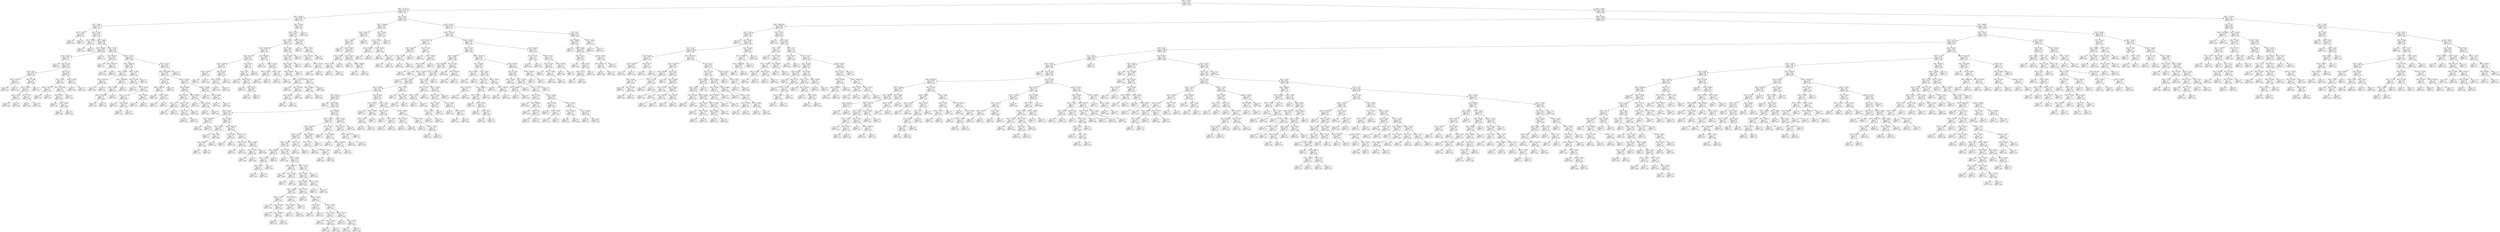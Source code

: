 digraph Tree {
node [shape=box] ;
0 [label="X[1] <= 70.975\nmse = 0.003\nsamples = 850\nvalue = 0.058"] ;
1 [label="X[3] <= 67.138\nmse = 0.002\nsamples = 297\nvalue = 0.042"] ;
0 -> 1 [labeldistance=2.5, labelangle=45, headlabel="True"] ;
2 [label="X[0] <= 45944.5\nmse = 0.002\nsamples = 95\nvalue = 0.052"] ;
1 -> 2 ;
3 [label="X[2] <= -0.895\nmse = 0.002\nsamples = 57\nvalue = 0.06"] ;
2 -> 3 ;
4 [label="X[2] <= -3.826\nmse = 0.001\nsamples = 4\nvalue = 0.013"] ;
3 -> 4 ;
5 [label="mse = 0.0\nsamples = 1\nvalue = 0.054"] ;
4 -> 5 ;
6 [label="mse = 0.0\nsamples = 3\nvalue = 0.0"] ;
4 -> 6 ;
7 [label="X[1] <= 32.304\nmse = 0.001\nsamples = 53\nvalue = 0.064"] ;
3 -> 7 ;
8 [label="X[2] <= 32.498\nmse = 0.0\nsamples = 2\nvalue = 0.001"] ;
7 -> 8 ;
9 [label="mse = 0.0\nsamples = 1\nvalue = 0.002"] ;
8 -> 9 ;
10 [label="mse = 0.0\nsamples = 1\nvalue = 0.0"] ;
8 -> 10 ;
11 [label="X[3] <= 58.826\nmse = 0.001\nsamples = 51\nvalue = 0.066"] ;
7 -> 11 ;
12 [label="X[0] <= 44166.5\nmse = 0.002\nsamples = 18\nvalue = 0.083"] ;
11 -> 12 ;
13 [label="X[0] <= 828.285\nmse = 0.001\nsamples = 17\nvalue = 0.077"] ;
12 -> 13 ;
14 [label="mse = 0.0\nsamples = 1\nvalue = 0.0"] ;
13 -> 14 ;
15 [label="X[3] <= 52.79\nmse = 0.001\nsamples = 16\nvalue = 0.082"] ;
13 -> 15 ;
16 [label="X[2] <= 9.017\nmse = 0.001\nsamples = 8\nvalue = 0.097"] ;
15 -> 16 ;
17 [label="X[3] <= 43.028\nmse = 0.0\nsamples = 2\nvalue = 0.139"] ;
16 -> 17 ;
18 [label="mse = 0.0\nsamples = 1\nvalue = 0.136"] ;
17 -> 18 ;
19 [label="mse = -0.0\nsamples = 1\nvalue = 0.143"] ;
17 -> 19 ;
20 [label="X[3] <= 47.666\nmse = 0.0\nsamples = 6\nvalue = 0.083"] ;
16 -> 20 ;
21 [label="X[1] <= 44.948\nmse = 0.0\nsamples = 5\nvalue = 0.077"] ;
20 -> 21 ;
22 [label="X[3] <= 18.337\nmse = 0.0\nsamples = 3\nvalue = 0.083"] ;
21 -> 22 ;
23 [label="mse = 0.0\nsamples = 1\nvalue = 0.083"] ;
22 -> 23 ;
24 [label="mse = 0.0\nsamples = 2\nvalue = 0.082"] ;
22 -> 24 ;
25 [label="X[1] <= 52.31\nmse = 0.0\nsamples = 2\nvalue = 0.069"] ;
21 -> 25 ;
26 [label="mse = 0.0\nsamples = 1\nvalue = 0.056"] ;
25 -> 26 ;
27 [label="mse = 0.0\nsamples = 1\nvalue = 0.082"] ;
25 -> 27 ;
28 [label="mse = -0.0\nsamples = 1\nvalue = 0.112"] ;
20 -> 28 ;
29 [label="X[2] <= 23.5\nmse = 0.001\nsamples = 8\nvalue = 0.067"] ;
15 -> 29 ;
30 [label="X[2] <= 4.584\nmse = 0.0\nsamples = 6\nvalue = 0.078"] ;
29 -> 30 ;
31 [label="X[0] <= 17287.16\nmse = 0.0\nsamples = 2\nvalue = 0.091"] ;
30 -> 31 ;
32 [label="mse = 0.0\nsamples = 1\nvalue = 0.105"] ;
31 -> 32 ;
33 [label="mse = -0.0\nsamples = 1\nvalue = 0.077"] ;
31 -> 33 ;
34 [label="X[0] <= 31247.853\nmse = 0.0\nsamples = 4\nvalue = 0.071"] ;
30 -> 34 ;
35 [label="X[1] <= 60.27\nmse = 0.0\nsamples = 3\nvalue = 0.064"] ;
34 -> 35 ;
36 [label="mse = 0.0\nsamples = 1\nvalue = 0.06"] ;
35 -> 36 ;
37 [label="X[1] <= 68.643\nmse = 0.0\nsamples = 2\nvalue = 0.066"] ;
35 -> 37 ;
38 [label="mse = 0.0\nsamples = 1\nvalue = 0.068"] ;
37 -> 38 ;
39 [label="mse = 0.0\nsamples = 1\nvalue = 0.064"] ;
37 -> 39 ;
40 [label="mse = 0.0\nsamples = 1\nvalue = 0.094"] ;
34 -> 40 ;
41 [label="X[2] <= 27.626\nmse = 0.0\nsamples = 2\nvalue = 0.032"] ;
29 -> 41 ;
42 [label="mse = 0.0\nsamples = 1\nvalue = 0.019"] ;
41 -> 42 ;
43 [label="mse = 0.0\nsamples = 1\nvalue = 0.045"] ;
41 -> 43 ;
44 [label="mse = 0.0\nsamples = 1\nvalue = 0.178"] ;
12 -> 44 ;
45 [label="X[3] <= 60.787\nmse = 0.001\nsamples = 33\nvalue = 0.058"] ;
11 -> 45 ;
46 [label="X[1] <= 60.292\nmse = 0.001\nsamples = 4\nvalue = 0.024"] ;
45 -> 46 ;
47 [label="mse = 0.0\nsamples = 2\nvalue = 0.0"] ;
46 -> 47 ;
48 [label="X[0] <= 24625.907\nmse = 0.0\nsamples = 2\nvalue = 0.048"] ;
46 -> 48 ;
49 [label="mse = 0.0\nsamples = 1\nvalue = 0.046"] ;
48 -> 49 ;
50 [label="mse = 0.0\nsamples = 1\nvalue = 0.05"] ;
48 -> 50 ;
51 [label="X[2] <= 13.145\nmse = 0.001\nsamples = 29\nvalue = 0.062"] ;
45 -> 51 ;
52 [label="X[0] <= 24695.16\nmse = 0.001\nsamples = 13\nvalue = 0.049"] ;
51 -> 52 ;
53 [label="X[1] <= 56.486\nmse = 0.0\nsamples = 6\nvalue = 0.065"] ;
52 -> 53 ;
54 [label="X[1] <= 45.681\nmse = 0.0\nsamples = 2\nvalue = 0.048"] ;
53 -> 54 ;
55 [label="mse = 0.0\nsamples = 1\nvalue = 0.039"] ;
54 -> 55 ;
56 [label="mse = 0.0\nsamples = 1\nvalue = 0.057"] ;
54 -> 56 ;
57 [label="X[0] <= 20563.481\nmse = 0.0\nsamples = 4\nvalue = 0.073"] ;
53 -> 57 ;
58 [label="X[2] <= 9.566\nmse = 0.0\nsamples = 3\nvalue = 0.08"] ;
57 -> 58 ;
59 [label="X[0] <= 11972.168\nmse = 0.0\nsamples = 2\nvalue = 0.084"] ;
58 -> 59 ;
60 [label="mse = 0.0\nsamples = 1\nvalue = 0.088"] ;
59 -> 60 ;
61 [label="mse = 0.0\nsamples = 1\nvalue = 0.08"] ;
59 -> 61 ;
62 [label="mse = 0.0\nsamples = 1\nvalue = 0.071"] ;
58 -> 62 ;
63 [label="mse = 0.0\nsamples = 1\nvalue = 0.053"] ;
57 -> 63 ;
64 [label="X[2] <= 11.596\nmse = 0.0\nsamples = 7\nvalue = 0.035"] ;
52 -> 64 ;
65 [label="X[2] <= 2.076\nmse = 0.0\nsamples = 6\nvalue = 0.041"] ;
64 -> 65 ;
66 [label="mse = 0.0\nsamples = 1\nvalue = 0.056"] ;
65 -> 66 ;
67 [label="X[1] <= 70.519\nmse = 0.0\nsamples = 5\nvalue = 0.038"] ;
65 -> 67 ;
68 [label="X[1] <= 51.621\nmse = 0.0\nsamples = 3\nvalue = 0.046"] ;
67 -> 68 ;
69 [label="mse = 0.0\nsamples = 1\nvalue = 0.051"] ;
68 -> 69 ;
70 [label="X[1] <= 62.49\nmse = 0.0\nsamples = 2\nvalue = 0.043"] ;
68 -> 70 ;
71 [label="mse = 0.0\nsamples = 1\nvalue = 0.045"] ;
70 -> 71 ;
72 [label="mse = -0.0\nsamples = 1\nvalue = 0.042"] ;
70 -> 72 ;
73 [label="X[3] <= 63.833\nmse = 0.0\nsamples = 2\nvalue = 0.027"] ;
67 -> 73 ;
74 [label="mse = 0.0\nsamples = 1\nvalue = 0.03"] ;
73 -> 74 ;
75 [label="mse = 0.0\nsamples = 1\nvalue = 0.023"] ;
73 -> 75 ;
76 [label="mse = 0.0\nsamples = 1\nvalue = 0.0"] ;
64 -> 76 ;
77 [label="X[2] <= 29.171\nmse = 0.001\nsamples = 16\nvalue = 0.073"] ;
51 -> 77 ;
78 [label="X[0] <= 29314.036\nmse = 0.001\nsamples = 15\nvalue = 0.076"] ;
77 -> 78 ;
79 [label="X[2] <= 28.024\nmse = 0.0\nsamples = 4\nvalue = 0.093"] ;
78 -> 79 ;
80 [label="X[0] <= 2360.143\nmse = 0.0\nsamples = 3\nvalue = 0.101"] ;
79 -> 80 ;
81 [label="mse = 0.0\nsamples = 1\nvalue = 0.09"] ;
80 -> 81 ;
82 [label="X[3] <= 65.909\nmse = 0.0\nsamples = 2\nvalue = 0.106"] ;
80 -> 82 ;
83 [label="mse = 0.0\nsamples = 1\nvalue = 0.111"] ;
82 -> 83 ;
84 [label="mse = 0.0\nsamples = 1\nvalue = 0.101"] ;
82 -> 84 ;
85 [label="mse = -0.0\nsamples = 1\nvalue = 0.07"] ;
79 -> 85 ;
86 [label="X[2] <= 18.304\nmse = 0.001\nsamples = 11\nvalue = 0.07"] ;
78 -> 86 ;
87 [label="X[3] <= 66.295\nmse = 0.0\nsamples = 8\nvalue = 0.076"] ;
86 -> 87 ;
88 [label="X[3] <= 63.255\nmse = 0.0\nsamples = 5\nvalue = 0.085"] ;
87 -> 88 ;
89 [label="X[1] <= 57.5\nmse = 0.0\nsamples = 2\nvalue = 0.075"] ;
88 -> 89 ;
90 [label="mse = 0.0\nsamples = 1\nvalue = 0.076"] ;
89 -> 90 ;
91 [label="mse = -0.0\nsamples = 1\nvalue = 0.074"] ;
89 -> 91 ;
92 [label="X[2] <= 17.567\nmse = 0.0\nsamples = 3\nvalue = 0.092"] ;
88 -> 92 ;
93 [label="X[2] <= 16.5\nmse = 0.0\nsamples = 2\nvalue = 0.094"] ;
92 -> 93 ;
94 [label="mse = 0.0\nsamples = 1\nvalue = 0.093"] ;
93 -> 94 ;
95 [label="mse = 0.0\nsamples = 1\nvalue = 0.094"] ;
93 -> 95 ;
96 [label="mse = -0.0\nsamples = 1\nvalue = 0.087"] ;
92 -> 96 ;
97 [label="X[0] <= 45249.5\nmse = 0.0\nsamples = 3\nvalue = 0.062"] ;
87 -> 97 ;
98 [label="mse = 0.0\nsamples = 1\nvalue = 0.078"] ;
97 -> 98 ;
99 [label="X[2] <= 16.338\nmse = 0.0\nsamples = 2\nvalue = 0.054"] ;
97 -> 99 ;
100 [label="mse = 0.0\nsamples = 1\nvalue = 0.052"] ;
99 -> 100 ;
101 [label="mse = -0.0\nsamples = 1\nvalue = 0.055"] ;
99 -> 101 ;
102 [label="X[2] <= 19.603\nmse = 0.001\nsamples = 3\nvalue = 0.052"] ;
86 -> 102 ;
103 [label="mse = 0.0\nsamples = 1\nvalue = 0.013"] ;
102 -> 103 ;
104 [label="X[2] <= 20.688\nmse = 0.0\nsamples = 2\nvalue = 0.071"] ;
102 -> 104 ;
105 [label="mse = 0.0\nsamples = 1\nvalue = 0.057"] ;
104 -> 105 ;
106 [label="mse = 0.0\nsamples = 1\nvalue = 0.085"] ;
104 -> 106 ;
107 [label="mse = -0.0\nsamples = 1\nvalue = 0.034"] ;
77 -> 107 ;
108 [label="X[3] <= 67.065\nmse = 0.001\nsamples = 38\nvalue = 0.04"] ;
2 -> 108 ;
109 [label="X[2] <= 15.971\nmse = 0.001\nsamples = 37\nvalue = 0.037"] ;
108 -> 109 ;
110 [label="X[3] <= 65.235\nmse = 0.001\nsamples = 32\nvalue = 0.033"] ;
109 -> 110 ;
111 [label="X[0] <= 58754.0\nmse = 0.001\nsamples = 21\nvalue = 0.026"] ;
110 -> 111 ;
112 [label="X[3] <= 60.733\nmse = 0.001\nsamples = 16\nvalue = 0.019"] ;
111 -> 112 ;
113 [label="X[3] <= 54.603\nmse = 0.001\nsamples = 5\nvalue = 0.038"] ;
112 -> 113 ;
114 [label="X[2] <= 14.887\nmse = 0.0\nsamples = 2\nvalue = 0.014"] ;
113 -> 114 ;
115 [label="mse = 0.0\nsamples = 1\nvalue = 0.0"] ;
114 -> 115 ;
116 [label="mse = 0.0\nsamples = 1\nvalue = 0.028"] ;
114 -> 116 ;
117 [label="X[2] <= 14.226\nmse = 0.001\nsamples = 3\nvalue = 0.053"] ;
113 -> 117 ;
118 [label="X[1] <= 62.198\nmse = 0.0\nsamples = 2\nvalue = 0.034"] ;
117 -> 118 ;
119 [label="mse = 0.0\nsamples = 1\nvalue = 0.052"] ;
118 -> 119 ;
120 [label="mse = -0.0\nsamples = 1\nvalue = 0.015"] ;
118 -> 120 ;
121 [label="mse = 0.0\nsamples = 1\nvalue = 0.093"] ;
117 -> 121 ;
122 [label="X[1] <= 66.25\nmse = 0.0\nsamples = 11\nvalue = 0.01"] ;
112 -> 122 ;
123 [label="X[2] <= 2.86\nmse = 0.0\nsamples = 10\nvalue = 0.008"] ;
122 -> 123 ;
124 [label="mse = 0.0\nsamples = 1\nvalue = 0.03"] ;
123 -> 124 ;
125 [label="X[3] <= 64.271\nmse = 0.0\nsamples = 9\nvalue = 0.005"] ;
123 -> 125 ;
126 [label="mse = 0.0\nsamples = 6\nvalue = 0.0"] ;
125 -> 126 ;
127 [label="X[3] <= 64.57\nmse = 0.001\nsamples = 3\nvalue = 0.016"] ;
125 -> 127 ;
128 [label="mse = 0.0\nsamples = 1\nvalue = 0.048"] ;
127 -> 128 ;
129 [label="mse = 0.0\nsamples = 2\nvalue = 0.0"] ;
127 -> 129 ;
130 [label="mse = 0.0\nsamples = 1\nvalue = 0.031"] ;
122 -> 130 ;
131 [label="X[0] <= 66483.5\nmse = 0.001\nsamples = 5\nvalue = 0.048"] ;
111 -> 131 ;
132 [label="mse = 0.0\nsamples = 1\nvalue = 0.108"] ;
131 -> 132 ;
133 [label="X[0] <= 71552.5\nmse = 0.001\nsamples = 4\nvalue = 0.033"] ;
131 -> 133 ;
134 [label="X[3] <= 58.145\nmse = 0.0\nsamples = 2\nvalue = 0.012"] ;
133 -> 134 ;
135 [label="mse = 0.0\nsamples = 1\nvalue = 0.024"] ;
134 -> 135 ;
136 [label="mse = 0.0\nsamples = 1\nvalue = 0.0"] ;
134 -> 136 ;
137 [label="X[2] <= -3.697\nmse = 0.0\nsamples = 2\nvalue = 0.055"] ;
133 -> 137 ;
138 [label="mse = 0.0\nsamples = 1\nvalue = 0.061"] ;
137 -> 138 ;
139 [label="mse = 0.0\nsamples = 1\nvalue = 0.049"] ;
137 -> 139 ;
140 [label="X[1] <= 68.4\nmse = 0.001\nsamples = 11\nvalue = 0.047"] ;
110 -> 140 ;
141 [label="X[2] <= 15.836\nmse = 0.001\nsamples = 10\nvalue = 0.052"] ;
140 -> 141 ;
142 [label="X[3] <= 67.031\nmse = 0.001\nsamples = 9\nvalue = 0.058"] ;
141 -> 142 ;
143 [label="X[3] <= 66.336\nmse = 0.0\nsamples = 8\nvalue = 0.065"] ;
142 -> 143 ;
144 [label="X[0] <= 51205.0\nmse = 0.0\nsamples = 5\nvalue = 0.056"] ;
143 -> 144 ;
145 [label="mse = 0.0\nsamples = 1\nvalue = 0.041"] ;
144 -> 145 ;
146 [label="X[2] <= 14.786\nmse = 0.0\nsamples = 4\nvalue = 0.06"] ;
144 -> 146 ;
147 [label="X[3] <= 65.481\nmse = 0.0\nsamples = 3\nvalue = 0.058"] ;
146 -> 147 ;
148 [label="mse = 0.0\nsamples = 1\nvalue = 0.064"] ;
147 -> 148 ;
149 [label="mse = 0.0\nsamples = 2\nvalue = 0.056"] ;
147 -> 149 ;
150 [label="mse = 0.0\nsamples = 1\nvalue = 0.066"] ;
146 -> 150 ;
151 [label="X[2] <= 14.915\nmse = 0.0\nsamples = 3\nvalue = 0.079"] ;
143 -> 151 ;
152 [label="X[0] <= 53982.0\nmse = 0.0\nsamples = 2\nvalue = 0.086"] ;
151 -> 152 ;
153 [label="mse = 0.0\nsamples = 1\nvalue = 0.08"] ;
152 -> 153 ;
154 [label="mse = 0.0\nsamples = 1\nvalue = 0.092"] ;
152 -> 154 ;
155 [label="mse = 0.0\nsamples = 1\nvalue = 0.065"] ;
151 -> 155 ;
156 [label="mse = 0.0\nsamples = 1\nvalue = 0.0"] ;
142 -> 156 ;
157 [label="mse = 0.0\nsamples = 1\nvalue = 0.0"] ;
141 -> 157 ;
158 [label="mse = 0.0\nsamples = 1\nvalue = 0.0"] ;
140 -> 158 ;
159 [label="X[0] <= 54187.0\nmse = 0.001\nsamples = 5\nvalue = 0.065"] ;
109 -> 159 ;
160 [label="mse = 0.0\nsamples = 1\nvalue = 0.0"] ;
159 -> 160 ;
161 [label="X[2] <= 16.62\nmse = 0.0\nsamples = 4\nvalue = 0.082"] ;
159 -> 161 ;
162 [label="X[2] <= 16.329\nmse = 0.0\nsamples = 3\nvalue = 0.077"] ;
161 -> 162 ;
163 [label="mse = 0.0\nsamples = 1\nvalue = 0.081"] ;
162 -> 163 ;
164 [label="X[2] <= 16.588\nmse = 0.0\nsamples = 2\nvalue = 0.075"] ;
162 -> 164 ;
165 [label="mse = 0.0\nsamples = 1\nvalue = 0.069"] ;
164 -> 165 ;
166 [label="mse = -0.0\nsamples = 1\nvalue = 0.08"] ;
164 -> 166 ;
167 [label="mse = 0.0\nsamples = 1\nvalue = 0.096"] ;
161 -> 167 ;
168 [label="mse = 0.0\nsamples = 1\nvalue = 0.146"] ;
108 -> 168 ;
169 [label="X[2] <= 4.525\nmse = 0.002\nsamples = 202\nvalue = 0.037"] ;
1 -> 169 ;
170 [label="X[3] <= 78.86\nmse = 0.001\nsamples = 27\nvalue = 0.019"] ;
169 -> 170 ;
171 [label="X[0] <= 55621.5\nmse = 0.001\nsamples = 20\nvalue = 0.011"] ;
170 -> 171 ;
172 [label="X[2] <= 1.889\nmse = 0.001\nsamples = 13\nvalue = 0.017"] ;
171 -> 172 ;
173 [label="mse = 0.0\nsamples = 4\nvalue = 0.0"] ;
172 -> 173 ;
174 [label="X[3] <= 70.621\nmse = 0.001\nsamples = 9\nvalue = 0.025"] ;
172 -> 174 ;
175 [label="X[1] <= 58.685\nmse = 0.0\nsamples = 3\nvalue = 0.048"] ;
174 -> 175 ;
176 [label="X[3] <= 70.226\nmse = 0.0\nsamples = 2\nvalue = 0.062"] ;
175 -> 176 ;
177 [label="mse = 0.0\nsamples = 1\nvalue = 0.057"] ;
176 -> 177 ;
178 [label="mse = 0.0\nsamples = 1\nvalue = 0.068"] ;
176 -> 178 ;
179 [label="mse = 0.0\nsamples = 1\nvalue = 0.02"] ;
175 -> 179 ;
180 [label="X[2] <= 3.624\nmse = 0.001\nsamples = 6\nvalue = 0.013"] ;
174 -> 180 ;
181 [label="mse = -0.0\nsamples = 4\nvalue = 0.0"] ;
180 -> 181 ;
182 [label="X[0] <= 45699.5\nmse = 0.001\nsamples = 2\nvalue = 0.04"] ;
180 -> 182 ;
183 [label="mse = 0.0\nsamples = 1\nvalue = 0.012"] ;
182 -> 183 ;
184 [label="mse = 0.0\nsamples = 1\nvalue = 0.068"] ;
182 -> 184 ;
185 [label="mse = 0.0\nsamples = 7\nvalue = 0.0"] ;
171 -> 185 ;
186 [label="X[2] <= 3.234\nmse = 0.001\nsamples = 7\nvalue = 0.041"] ;
170 -> 186 ;
187 [label="X[3] <= 79.848\nmse = 0.0\nsamples = 5\nvalue = 0.057"] ;
186 -> 187 ;
188 [label="X[0] <= 40036.5\nmse = 0.0\nsamples = 2\nvalue = 0.071"] ;
187 -> 188 ;
189 [label="mse = 0.0\nsamples = 1\nvalue = 0.07"] ;
188 -> 189 ;
190 [label="mse = 0.0\nsamples = 1\nvalue = 0.072"] ;
188 -> 190 ;
191 [label="X[3] <= 81.806\nmse = 0.0\nsamples = 3\nvalue = 0.048"] ;
187 -> 191 ;
192 [label="mse = 0.0\nsamples = 1\nvalue = 0.026"] ;
191 -> 192 ;
193 [label="X[2] <= 2.707\nmse = 0.0\nsamples = 2\nvalue = 0.059"] ;
191 -> 193 ;
194 [label="mse = 0.0\nsamples = 1\nvalue = 0.054"] ;
193 -> 194 ;
195 [label="mse = 0.0\nsamples = 1\nvalue = 0.064"] ;
193 -> 195 ;
196 [label="mse = 0.0\nsamples = 2\nvalue = 0.0"] ;
186 -> 196 ;
197 [label="X[0] <= 58172.0\nmse = 0.002\nsamples = 175\nvalue = 0.04"] ;
169 -> 197 ;
198 [label="X[0] <= 1292.209\nmse = 0.001\nsamples = 163\nvalue = 0.038"] ;
197 -> 198 ;
199 [label="X[0] <= 602.277\nmse = 0.0\nsamples = 10\nvalue = 0.014"] ;
198 -> 199 ;
200 [label="X[2] <= 28.407\nmse = 0.001\nsamples = 3\nvalue = 0.031"] ;
199 -> 200 ;
201 [label="X[1] <= 40.826\nmse = 0.0\nsamples = 2\nvalue = 0.046"] ;
200 -> 201 ;
202 [label="mse = 0.0\nsamples = 1\nvalue = 0.033"] ;
201 -> 202 ;
203 [label="mse = 0.0\nsamples = 1\nvalue = 0.058"] ;
201 -> 203 ;
204 [label="mse = 0.0\nsamples = 1\nvalue = 0.0"] ;
200 -> 204 ;
205 [label="X[2] <= 21.657\nmse = 0.0\nsamples = 7\nvalue = 0.007"] ;
199 -> 205 ;
206 [label="mse = 0.0\nsamples = 1\nvalue = 0.025"] ;
205 -> 206 ;
207 [label="X[3] <= 69.889\nmse = 0.0\nsamples = 6\nvalue = 0.004"] ;
205 -> 207 ;
208 [label="X[1] <= 44.507\nmse = 0.0\nsamples = 2\nvalue = 0.013"] ;
207 -> 208 ;
209 [label="mse = 0.0\nsamples = 1\nvalue = 0.025"] ;
208 -> 209 ;
210 [label="mse = 0.0\nsamples = 1\nvalue = 0.0"] ;
208 -> 210 ;
211 [label="mse = 0.0\nsamples = 4\nvalue = 0.0"] ;
207 -> 211 ;
212 [label="X[0] <= 54187.0\nmse = 0.001\nsamples = 153\nvalue = 0.04"] ;
198 -> 212 ;
213 [label="X[3] <= 77.303\nmse = 0.001\nsamples = 139\nvalue = 0.042"] ;
212 -> 213 ;
214 [label="X[3] <= 76.929\nmse = 0.002\nsamples = 103\nvalue = 0.046"] ;
213 -> 214 ;
215 [label="X[0] <= 52816.0\nmse = 0.002\nsamples = 100\nvalue = 0.044"] ;
214 -> 215 ;
216 [label="X[0] <= 1713.021\nmse = 0.001\nsamples = 87\nvalue = 0.042"] ;
215 -> 216 ;
217 [label="mse = 0.0\nsamples = 1\nvalue = 0.105"] ;
216 -> 217 ;
218 [label="X[3] <= 76.06\nmse = 0.001\nsamples = 86\nvalue = 0.041"] ;
216 -> 218 ;
219 [label="X[3] <= 74.606\nmse = 0.001\nsamples = 81\nvalue = 0.043"] ;
218 -> 219 ;
220 [label="X[3] <= 67.35\nmse = 0.001\nsamples = 68\nvalue = 0.039"] ;
219 -> 220 ;
221 [label="mse = 0.0\nsamples = 2\nvalue = 0.0"] ;
220 -> 221 ;
222 [label="X[3] <= 69.3\nmse = 0.001\nsamples = 66\nvalue = 0.04"] ;
220 -> 222 ;
223 [label="X[2] <= 13.416\nmse = 0.002\nsamples = 15\nvalue = 0.056"] ;
222 -> 223 ;
224 [label="X[3] <= 69.149\nmse = 0.001\nsamples = 3\nvalue = 0.112"] ;
223 -> 224 ;
225 [label="mse = 0.0\nsamples = 1\nvalue = 0.099"] ;
224 -> 225 ;
226 [label="mse = 0.002\nsamples = 2\nvalue = 0.118"] ;
224 -> 226 ;
227 [label="X[2] <= 17.818\nmse = 0.001\nsamples = 12\nvalue = 0.043"] ;
223 -> 227 ;
228 [label="X[3] <= 68.498\nmse = 0.0\nsamples = 5\nvalue = 0.023"] ;
227 -> 228 ;
229 [label="mse = 0.0\nsamples = 2\nvalue = 0.0"] ;
228 -> 229 ;
230 [label="X[3] <= 68.9\nmse = 0.0\nsamples = 3\nvalue = 0.039"] ;
228 -> 230 ;
231 [label="X[1] <= 68.075\nmse = 0.0\nsamples = 2\nvalue = 0.033"] ;
230 -> 231 ;
232 [label="mse = 0.0\nsamples = 1\nvalue = 0.037"] ;
231 -> 232 ;
233 [label="mse = -0.0\nsamples = 1\nvalue = 0.03"] ;
231 -> 233 ;
234 [label="mse = -0.0\nsamples = 1\nvalue = 0.05"] ;
230 -> 234 ;
235 [label="X[0] <= 6823.796\nmse = 0.001\nsamples = 7\nvalue = 0.056"] ;
227 -> 235 ;
236 [label="X[1] <= 61.015\nmse = 0.0\nsamples = 2\nvalue = 0.018"] ;
235 -> 236 ;
237 [label="mse = 0.0\nsamples = 1\nvalue = 0.0"] ;
236 -> 237 ;
238 [label="mse = 0.0\nsamples = 1\nvalue = 0.036"] ;
236 -> 238 ;
239 [label="X[3] <= 67.74\nmse = 0.0\nsamples = 5\nvalue = 0.072"] ;
235 -> 239 ;
240 [label="X[3] <= 67.536\nmse = 0.0\nsamples = 2\nvalue = 0.059"] ;
239 -> 240 ;
241 [label="mse = 0.0\nsamples = 1\nvalue = 0.075"] ;
240 -> 241 ;
242 [label="mse = 0.0\nsamples = 1\nvalue = 0.044"] ;
240 -> 242 ;
243 [label="X[3] <= 68.901\nmse = 0.0\nsamples = 3\nvalue = 0.08"] ;
239 -> 243 ;
244 [label="X[1] <= 57.85\nmse = 0.0\nsamples = 2\nvalue = 0.086"] ;
243 -> 244 ;
245 [label="mse = 0.0\nsamples = 1\nvalue = 0.084"] ;
244 -> 245 ;
246 [label="mse = -0.0\nsamples = 1\nvalue = 0.087"] ;
244 -> 246 ;
247 [label="mse = 0.0\nsamples = 1\nvalue = 0.069"] ;
243 -> 247 ;
248 [label="X[1] <= 66.608\nmse = 0.001\nsamples = 51\nvalue = 0.036"] ;
222 -> 248 ;
249 [label="X[2] <= 22.042\nmse = 0.001\nsamples = 42\nvalue = 0.04"] ;
248 -> 249 ;
250 [label="X[2] <= 19.978\nmse = 0.001\nsamples = 38\nvalue = 0.043"] ;
249 -> 250 ;
251 [label="X[3] <= 74.167\nmse = 0.001\nsamples = 34\nvalue = 0.04"] ;
250 -> 251 ;
252 [label="X[2] <= 10.508\nmse = 0.001\nsamples = 32\nvalue = 0.042"] ;
251 -> 252 ;
253 [label="X[0] <= 26560.0\nmse = 0.0\nsamples = 5\nvalue = 0.024"] ;
252 -> 253 ;
254 [label="X[3] <= 72.378\nmse = 0.0\nsamples = 4\nvalue = 0.03"] ;
253 -> 254 ;
255 [label="X[1] <= 50.475\nmse = 0.0\nsamples = 3\nvalue = 0.032"] ;
254 -> 255 ;
256 [label="mse = 0.0\nsamples = 2\nvalue = 0.032"] ;
255 -> 256 ;
257 [label="mse = -0.0\nsamples = 1\nvalue = 0.031"] ;
255 -> 257 ;
258 [label="mse = 0.0\nsamples = 1\nvalue = 0.025"] ;
254 -> 258 ;
259 [label="mse = 0.0\nsamples = 1\nvalue = 0.0"] ;
253 -> 259 ;
260 [label="X[2] <= 11.665\nmse = 0.001\nsamples = 27\nvalue = 0.045"] ;
252 -> 260 ;
261 [label="mse = 0.0\nsamples = 1\nvalue = 0.109"] ;
260 -> 261 ;
262 [label="X[2] <= 14.465\nmse = 0.001\nsamples = 26\nvalue = 0.042"] ;
260 -> 262 ;
263 [label="X[0] <= 25807.572\nmse = 0.0\nsamples = 4\nvalue = 0.019"] ;
262 -> 263 ;
264 [label="mse = 0.0\nsamples = 1\nvalue = 0.048"] ;
263 -> 264 ;
265 [label="X[2] <= 13.942\nmse = 0.0\nsamples = 3\nvalue = 0.01"] ;
263 -> 265 ;
266 [label="mse = 0.0\nsamples = 2\nvalue = 0.0"] ;
265 -> 266 ;
267 [label="mse = 0.0\nsamples = 1\nvalue = 0.029"] ;
265 -> 267 ;
268 [label="X[3] <= 73.857\nmse = 0.001\nsamples = 22\nvalue = 0.047"] ;
262 -> 268 ;
269 [label="X[3] <= 73.616\nmse = 0.001\nsamples = 21\nvalue = 0.044"] ;
268 -> 269 ;
270 [label="X[2] <= 17.085\nmse = 0.001\nsamples = 19\nvalue = 0.048"] ;
269 -> 270 ;
271 [label="X[2] <= 15.984\nmse = 0.001\nsamples = 9\nvalue = 0.036"] ;
270 -> 271 ;
272 [label="X[3] <= 71.502\nmse = 0.0\nsamples = 4\nvalue = 0.067"] ;
271 -> 272 ;
273 [label="mse = 0.0\nsamples = 1\nvalue = 0.089"] ;
272 -> 273 ;
274 [label="X[2] <= 15.206\nmse = 0.0\nsamples = 3\nvalue = 0.06"] ;
272 -> 274 ;
275 [label="mse = 0.0\nsamples = 1\nvalue = 0.05"] ;
274 -> 275 ;
276 [label="X[0] <= 41583.5\nmse = 0.0\nsamples = 2\nvalue = 0.064"] ;
274 -> 276 ;
277 [label="mse = 0.0\nsamples = 1\nvalue = 0.067"] ;
276 -> 277 ;
278 [label="mse = -0.0\nsamples = 1\nvalue = 0.062"] ;
276 -> 278 ;
279 [label="X[2] <= 16.316\nmse = 0.0\nsamples = 5\nvalue = 0.011"] ;
271 -> 279 ;
280 [label="X[0] <= 41583.5\nmse = 0.0\nsamples = 2\nvalue = 0.027"] ;
279 -> 280 ;
281 [label="mse = 0.0\nsamples = 1\nvalue = 0.014"] ;
280 -> 281 ;
282 [label="mse = 0.0\nsamples = 1\nvalue = 0.039"] ;
280 -> 282 ;
283 [label="mse = 0.0\nsamples = 3\nvalue = 0.0"] ;
279 -> 283 ;
284 [label="X[2] <= 17.677\nmse = 0.0\nsamples = 10\nvalue = 0.058"] ;
270 -> 284 ;
285 [label="mse = 0.0\nsamples = 1\nvalue = 0.089"] ;
284 -> 285 ;
286 [label="X[3] <= 71.186\nmse = 0.0\nsamples = 9\nvalue = 0.055"] ;
284 -> 286 ;
287 [label="X[1] <= 54.2\nmse = 0.0\nsamples = 3\nvalue = 0.043"] ;
286 -> 287 ;
288 [label="mse = 0.0\nsamples = 2\nvalue = 0.042"] ;
287 -> 288 ;
289 [label="mse = -0.0\nsamples = 1\nvalue = 0.047"] ;
287 -> 289 ;
290 [label="X[3] <= 71.884\nmse = 0.0\nsamples = 6\nvalue = 0.061"] ;
286 -> 290 ;
291 [label="X[2] <= 18.559\nmse = 0.0\nsamples = 3\nvalue = 0.073"] ;
290 -> 291 ;
292 [label="mse = 0.0\nsamples = 1\nvalue = 0.065"] ;
291 -> 292 ;
293 [label="X[2] <= 18.806\nmse = 0.0\nsamples = 2\nvalue = 0.078"] ;
291 -> 293 ;
294 [label="mse = 0.0\nsamples = 1\nvalue = 0.087"] ;
293 -> 294 ;
295 [label="mse = 0.0\nsamples = 1\nvalue = 0.069"] ;
293 -> 295 ;
296 [label="X[2] <= 18.779\nmse = 0.0\nsamples = 3\nvalue = 0.048"] ;
290 -> 296 ;
297 [label="mse = 0.0\nsamples = 1\nvalue = 0.042"] ;
296 -> 297 ;
298 [label="X[1] <= 57.85\nmse = 0.0\nsamples = 2\nvalue = 0.052"] ;
296 -> 298 ;
299 [label="mse = 0.0\nsamples = 1\nvalue = 0.054"] ;
298 -> 299 ;
300 [label="mse = 0.0\nsamples = 1\nvalue = 0.049"] ;
298 -> 300 ;
301 [label="X[3] <= 73.679\nmse = 0.0\nsamples = 2\nvalue = 0.007"] ;
269 -> 301 ;
302 [label="mse = 0.0\nsamples = 1\nvalue = 0.0"] ;
301 -> 302 ;
303 [label="mse = 0.0\nsamples = 1\nvalue = 0.014"] ;
301 -> 303 ;
304 [label="mse = 0.0\nsamples = 1\nvalue = 0.105"] ;
268 -> 304 ;
305 [label="X[1] <= 57.6\nmse = 0.0\nsamples = 2\nvalue = 0.013"] ;
251 -> 305 ;
306 [label="mse = 0.0\nsamples = 1\nvalue = 0.025"] ;
305 -> 306 ;
307 [label="mse = 0.0\nsamples = 1\nvalue = 0.0"] ;
305 -> 307 ;
308 [label="X[0] <= 41583.5\nmse = 0.001\nsamples = 4\nvalue = 0.067"] ;
250 -> 308 ;
309 [label="X[3] <= 72.237\nmse = 0.0\nsamples = 3\nvalue = 0.054"] ;
308 -> 309 ;
310 [label="mse = 0.0\nsamples = 1\nvalue = 0.061"] ;
309 -> 310 ;
311 [label="X[3] <= 73.156\nmse = 0.0\nsamples = 2\nvalue = 0.05"] ;
309 -> 311 ;
312 [label="mse = 0.0\nsamples = 1\nvalue = 0.051"] ;
311 -> 312 ;
313 [label="mse = -0.0\nsamples = 1\nvalue = 0.05"] ;
311 -> 313 ;
314 [label="mse = 0.0\nsamples = 1\nvalue = 0.107"] ;
308 -> 314 ;
315 [label="X[2] <= 22.247\nmse = 0.0\nsamples = 4\nvalue = 0.017"] ;
249 -> 315 ;
316 [label="mse = 0.0\nsamples = 1\nvalue = 0.0"] ;
315 -> 316 ;
317 [label="X[3] <= 69.899\nmse = 0.0\nsamples = 3\nvalue = 0.022"] ;
315 -> 317 ;
318 [label="mse = 0.0\nsamples = 1\nvalue = 0.015"] ;
317 -> 318 ;
319 [label="X[0] <= 12490.457\nmse = 0.0\nsamples = 2\nvalue = 0.026"] ;
317 -> 319 ;
320 [label="mse = 0.0\nsamples = 1\nvalue = 0.025"] ;
319 -> 320 ;
321 [label="mse = 0.0\nsamples = 1\nvalue = 0.027"] ;
319 -> 321 ;
322 [label="X[3] <= 73.796\nmse = 0.001\nsamples = 9\nvalue = 0.015"] ;
248 -> 322 ;
323 [label="X[2] <= 10.314\nmse = 0.0\nsamples = 8\nvalue = 0.007"] ;
322 -> 323 ;
324 [label="X[0] <= 33303.0\nmse = 0.0\nsamples = 2\nvalue = 0.027"] ;
323 -> 324 ;
325 [label="mse = 0.0\nsamples = 1\nvalue = 0.008"] ;
324 -> 325 ;
326 [label="mse = 0.0\nsamples = 1\nvalue = 0.046"] ;
324 -> 326 ;
327 [label="mse = 0.0\nsamples = 6\nvalue = 0.0"] ;
323 -> 327 ;
328 [label="mse = 0.0\nsamples = 1\nvalue = 0.083"] ;
322 -> 328 ;
329 [label="X[2] <= 13.804\nmse = 0.001\nsamples = 13\nvalue = 0.061"] ;
219 -> 329 ;
330 [label="X[1] <= 61.146\nmse = 0.0\nsamples = 4\nvalue = 0.1"] ;
329 -> 330 ;
331 [label="mse = 0.0\nsamples = 1\nvalue = 0.117"] ;
330 -> 331 ;
332 [label="X[2] <= 13.609\nmse = 0.0\nsamples = 3\nvalue = 0.094"] ;
330 -> 332 ;
333 [label="X[2] <= 13.517\nmse = 0.0\nsamples = 2\nvalue = 0.091"] ;
332 -> 333 ;
334 [label="mse = 0.0\nsamples = 1\nvalue = 0.097"] ;
333 -> 334 ;
335 [label="mse = 0.0\nsamples = 1\nvalue = 0.085"] ;
333 -> 335 ;
336 [label="mse = 0.0\nsamples = 1\nvalue = 0.1"] ;
332 -> 336 ;
337 [label="X[2] <= 17.647\nmse = 0.001\nsamples = 9\nvalue = 0.044"] ;
329 -> 337 ;
338 [label="X[2] <= 15.975\nmse = 0.0\nsamples = 4\nvalue = 0.015"] ;
337 -> 338 ;
339 [label="mse = 0.0\nsamples = 2\nvalue = 0.0"] ;
338 -> 339 ;
340 [label="X[1] <= 61.25\nmse = 0.0\nsamples = 2\nvalue = 0.03"] ;
338 -> 340 ;
341 [label="mse = 0.0\nsamples = 1\nvalue = 0.025"] ;
340 -> 341 ;
342 [label="mse = 0.0\nsamples = 1\nvalue = 0.036"] ;
340 -> 342 ;
343 [label="X[2] <= 19.887\nmse = 0.0\nsamples = 5\nvalue = 0.068"] ;
337 -> 343 ;
344 [label="X[2] <= 19.331\nmse = 0.0\nsamples = 2\nvalue = 0.079"] ;
343 -> 344 ;
345 [label="mse = 0.0\nsamples = 1\nvalue = 0.075"] ;
344 -> 345 ;
346 [label="mse = -0.0\nsamples = 1\nvalue = 0.083"] ;
344 -> 346 ;
347 [label="X[1] <= 50.09\nmse = 0.0\nsamples = 3\nvalue = 0.06"] ;
343 -> 347 ;
348 [label="mse = 0.0\nsamples = 1\nvalue = 0.067"] ;
347 -> 348 ;
349 [label="X[2] <= 25.974\nmse = 0.0\nsamples = 2\nvalue = 0.057"] ;
347 -> 349 ;
350 [label="mse = 0.0\nsamples = 1\nvalue = 0.055"] ;
349 -> 350 ;
351 [label="mse = 0.0\nsamples = 1\nvalue = 0.059"] ;
349 -> 351 ;
352 [label="X[3] <= 76.33\nmse = 0.0\nsamples = 5\nvalue = 0.011"] ;
218 -> 352 ;
353 [label="mse = 0.0\nsamples = 2\nvalue = 0.0"] ;
352 -> 353 ;
354 [label="X[3] <= 76.576\nmse = 0.001\nsamples = 3\nvalue = 0.018"] ;
352 -> 354 ;
355 [label="mse = 0.0\nsamples = 1\nvalue = 0.053"] ;
354 -> 355 ;
356 [label="mse = 0.0\nsamples = 2\nvalue = 0.0"] ;
354 -> 356 ;
357 [label="X[2] <= 15.838\nmse = 0.002\nsamples = 13\nvalue = 0.061"] ;
215 -> 357 ;
358 [label="X[2] <= 14.28\nmse = 0.002\nsamples = 11\nvalue = 0.072"] ;
357 -> 358 ;
359 [label="X[2] <= 13.876\nmse = 0.0\nsamples = 3\nvalue = 0.018"] ;
358 -> 359 ;
360 [label="X[3] <= 71.807\nmse = 0.0\nsamples = 2\nvalue = 0.005"] ;
359 -> 360 ;
361 [label="mse = 0.0\nsamples = 1\nvalue = 0.0"] ;
360 -> 361 ;
362 [label="mse = 0.0\nsamples = 1\nvalue = 0.009"] ;
360 -> 362 ;
363 [label="mse = 0.0\nsamples = 1\nvalue = 0.044"] ;
359 -> 363 ;
364 [label="X[3] <= 73.594\nmse = 0.001\nsamples = 8\nvalue = 0.092"] ;
358 -> 364 ;
365 [label="X[3] <= 71.662\nmse = 0.001\nsamples = 7\nvalue = 0.086"] ;
364 -> 365 ;
366 [label="X[3] <= 70.133\nmse = 0.001\nsamples = 3\nvalue = 0.102"] ;
365 -> 366 ;
367 [label="X[2] <= 15.485\nmse = 0.0\nsamples = 2\nvalue = 0.081"] ;
366 -> 367 ;
368 [label="mse = 0.0\nsamples = 1\nvalue = 0.062"] ;
367 -> 368 ;
369 [label="mse = 0.0\nsamples = 1\nvalue = 0.101"] ;
367 -> 369 ;
370 [label="mse = 0.0\nsamples = 1\nvalue = 0.142"] ;
366 -> 370 ;
371 [label="X[2] <= 14.596\nmse = 0.0\nsamples = 4\nvalue = 0.075"] ;
365 -> 371 ;
372 [label="mse = 0.0\nsamples = 1\nvalue = 0.059"] ;
371 -> 372 ;
373 [label="X[2] <= 14.716\nmse = 0.0\nsamples = 3\nvalue = 0.08"] ;
371 -> 373 ;
374 [label="mse = 0.0\nsamples = 1\nvalue = 0.074"] ;
373 -> 374 ;
375 [label="mse = 0.0\nsamples = 2\nvalue = 0.083"] ;
373 -> 375 ;
376 [label="mse = 0.0\nsamples = 1\nvalue = 0.13"] ;
364 -> 376 ;
377 [label="mse = 0.0\nsamples = 2\nvalue = 0.0"] ;
357 -> 377 ;
378 [label="X[2] <= 14.382\nmse = 0.0\nsamples = 3\nvalue = 0.091"] ;
214 -> 378 ;
379 [label="mse = 0.0\nsamples = 1\nvalue = 0.083"] ;
378 -> 379 ;
380 [label="X[0] <= 40201.0\nmse = 0.0\nsamples = 2\nvalue = 0.095"] ;
378 -> 380 ;
381 [label="mse = 0.0\nsamples = 1\nvalue = 0.094"] ;
380 -> 381 ;
382 [label="mse = 0.0\nsamples = 1\nvalue = 0.097"] ;
380 -> 382 ;
383 [label="X[0] <= 30677.953\nmse = 0.001\nsamples = 36\nvalue = 0.03"] ;
213 -> 383 ;
384 [label="X[1] <= 38.356\nmse = 0.001\nsamples = 13\nvalue = 0.05"] ;
383 -> 384 ;
385 [label="X[1] <= 22.541\nmse = 0.0\nsamples = 3\nvalue = 0.013"] ;
384 -> 385 ;
386 [label="mse = 0.0\nsamples = 1\nvalue = 0.039"] ;
385 -> 386 ;
387 [label="mse = 0.0\nsamples = 2\nvalue = 0.0"] ;
385 -> 387 ;
388 [label="X[2] <= 19.917\nmse = 0.001\nsamples = 10\nvalue = 0.061"] ;
384 -> 388 ;
389 [label="X[3] <= 81.5\nmse = 0.0\nsamples = 7\nvalue = 0.051"] ;
388 -> 389 ;
390 [label="X[1] <= 59.351\nmse = 0.0\nsamples = 2\nvalue = 0.076"] ;
389 -> 390 ;
391 [label="mse = 0.0\nsamples = 1\nvalue = 0.063"] ;
390 -> 391 ;
392 [label="mse = -0.0\nsamples = 1\nvalue = 0.089"] ;
390 -> 392 ;
393 [label="X[0] <= 13684.0\nmse = 0.0\nsamples = 5\nvalue = 0.04"] ;
389 -> 393 ;
394 [label="X[1] <= 51.905\nmse = 0.0\nsamples = 4\nvalue = 0.038"] ;
393 -> 394 ;
395 [label="mse = 0.0\nsamples = 1\nvalue = 0.03"] ;
394 -> 395 ;
396 [label="X[0] <= 7584.5\nmse = 0.0\nsamples = 3\nvalue = 0.04"] ;
394 -> 396 ;
397 [label="mse = 0.0\nsamples = 1\nvalue = 0.043"] ;
396 -> 397 ;
398 [label="X[3] <= 82.975\nmse = 0.0\nsamples = 2\nvalue = 0.039"] ;
396 -> 398 ;
399 [label="mse = 0.0\nsamples = 1\nvalue = 0.038"] ;
398 -> 399 ;
400 [label="mse = 0.0\nsamples = 1\nvalue = 0.04"] ;
398 -> 400 ;
401 [label="mse = -0.0\nsamples = 1\nvalue = 0.05"] ;
393 -> 401 ;
402 [label="X[2] <= 25.825\nmse = 0.0\nsamples = 3\nvalue = 0.086"] ;
388 -> 402 ;
403 [label="mse = 0.0\nsamples = 1\nvalue = 0.071"] ;
402 -> 403 ;
404 [label="X[0] <= 7566.143\nmse = 0.0\nsamples = 2\nvalue = 0.093"] ;
402 -> 404 ;
405 [label="mse = 0.0\nsamples = 1\nvalue = 0.098"] ;
404 -> 405 ;
406 [label="mse = -0.0\nsamples = 1\nvalue = 0.088"] ;
404 -> 406 ;
407 [label="X[3] <= 83.508\nmse = 0.0\nsamples = 23\nvalue = 0.019"] ;
383 -> 407 ;
408 [label="X[2] <= 14.544\nmse = 0.001\nsamples = 20\nvalue = 0.022"] ;
407 -> 408 ;
409 [label="X[2] <= 12.035\nmse = 0.0\nsamples = 5\nvalue = 0.009"] ;
408 -> 409 ;
410 [label="X[0] <= 49298.5\nmse = 0.0\nsamples = 2\nvalue = 0.022"] ;
409 -> 410 ;
411 [label="mse = 0.0\nsamples = 1\nvalue = 0.0"] ;
410 -> 411 ;
412 [label="mse = 0.0\nsamples = 1\nvalue = 0.044"] ;
410 -> 412 ;
413 [label="mse = 0.0\nsamples = 3\nvalue = 0.0"] ;
409 -> 413 ;
414 [label="X[2] <= 18.379\nmse = 0.001\nsamples = 15\nvalue = 0.026"] ;
408 -> 414 ;
415 [label="X[2] <= 15.016\nmse = 0.0\nsamples = 13\nvalue = 0.03"] ;
414 -> 415 ;
416 [label="X[2] <= 14.59\nmse = 0.0\nsamples = 4\nvalue = 0.043"] ;
415 -> 416 ;
417 [label="mse = 0.0\nsamples = 1\nvalue = 0.026"] ;
416 -> 417 ;
418 [label="X[0] <= 44280.5\nmse = 0.0\nsamples = 3\nvalue = 0.048"] ;
416 -> 418 ;
419 [label="mse = 0.0\nsamples = 1\nvalue = 0.044"] ;
418 -> 419 ;
420 [label="X[3] <= 78.6\nmse = 0.0\nsamples = 2\nvalue = 0.05"] ;
418 -> 420 ;
421 [label="mse = 0.0\nsamples = 1\nvalue = 0.05"] ;
420 -> 421 ;
422 [label="mse = -0.0\nsamples = 1\nvalue = 0.051"] ;
420 -> 422 ;
423 [label="X[2] <= 16.648\nmse = 0.001\nsamples = 9\nvalue = 0.024"] ;
415 -> 423 ;
424 [label="X[3] <= 78.438\nmse = 0.0\nsamples = 4\nvalue = 0.007"] ;
423 -> 424 ;
425 [label="mse = 0.0\nsamples = 2\nvalue = 0.0"] ;
424 -> 425 ;
426 [label="X[3] <= 79.409\nmse = 0.0\nsamples = 2\nvalue = 0.013"] ;
424 -> 426 ;
427 [label="mse = 0.0\nsamples = 1\nvalue = 0.026"] ;
426 -> 427 ;
428 [label="mse = 0.0\nsamples = 1\nvalue = 0.0"] ;
426 -> 428 ;
429 [label="X[3] <= 79.531\nmse = 0.0\nsamples = 5\nvalue = 0.038"] ;
423 -> 429 ;
430 [label="X[0] <= 41614.0\nmse = 0.0\nsamples = 2\nvalue = 0.046"] ;
429 -> 430 ;
431 [label="mse = 0.0\nsamples = 1\nvalue = 0.044"] ;
430 -> 431 ;
432 [label="mse = 0.0\nsamples = 1\nvalue = 0.049"] ;
430 -> 432 ;
433 [label="X[2] <= 16.984\nmse = 0.001\nsamples = 3\nvalue = 0.033"] ;
429 -> 433 ;
434 [label="mse = 0.0\nsamples = 1\nvalue = 0.04"] ;
433 -> 434 ;
435 [label="mse = 0.001\nsamples = 2\nvalue = 0.029"] ;
433 -> 435 ;
436 [label="mse = -0.0\nsamples = 2\nvalue = 0.0"] ;
414 -> 436 ;
437 [label="X[3] <= 89.675\nmse = 0.0\nsamples = 3\nvalue = 0.004"] ;
407 -> 437 ;
438 [label="mse = 0.0\nsamples = 2\nvalue = 0.0"] ;
437 -> 438 ;
439 [label="mse = 0.0\nsamples = 1\nvalue = 0.011"] ;
437 -> 439 ;
440 [label="X[3] <= 69.092\nmse = 0.001\nsamples = 14\nvalue = 0.022"] ;
212 -> 440 ;
441 [label="X[2] <= 15.132\nmse = 0.0\nsamples = 2\nvalue = 0.069"] ;
440 -> 441 ;
442 [label="mse = 0.0\nsamples = 1\nvalue = 0.064"] ;
441 -> 442 ;
443 [label="mse = -0.0\nsamples = 1\nvalue = 0.074"] ;
441 -> 443 ;
444 [label="X[2] <= 5.373\nmse = 0.001\nsamples = 12\nvalue = 0.014"] ;
440 -> 444 ;
445 [label="X[3] <= 75.592\nmse = 0.001\nsamples = 3\nvalue = 0.048"] ;
444 -> 445 ;
446 [label="mse = 0.0\nsamples = 1\nvalue = 0.0"] ;
445 -> 446 ;
447 [label="X[3] <= 77.498\nmse = 0.0\nsamples = 2\nvalue = 0.072"] ;
445 -> 447 ;
448 [label="mse = 0.0\nsamples = 1\nvalue = 0.066"] ;
447 -> 448 ;
449 [label="mse = -0.0\nsamples = 1\nvalue = 0.077"] ;
447 -> 449 ;
450 [label="X[3] <= 69.345\nmse = 0.0\nsamples = 9\nvalue = 0.003"] ;
444 -> 450 ;
451 [label="mse = 0.0\nsamples = 1\nvalue = 0.025"] ;
450 -> 451 ;
452 [label="mse = 0.0\nsamples = 8\nvalue = 0.0"] ;
450 -> 452 ;
453 [label="X[2] <= 8.0\nmse = 0.003\nsamples = 12\nvalue = 0.068"] ;
197 -> 453 ;
454 [label="X[0] <= 59300.5\nmse = 0.003\nsamples = 10\nvalue = 0.055"] ;
453 -> 454 ;
455 [label="mse = 0.0\nsamples = 1\nvalue = 0.17"] ;
454 -> 455 ;
456 [label="X[2] <= 6.863\nmse = 0.001\nsamples = 9\nvalue = 0.042"] ;
454 -> 456 ;
457 [label="X[2] <= 5.111\nmse = 0.001\nsamples = 6\nvalue = 0.022"] ;
456 -> 457 ;
458 [label="mse = 0.0\nsamples = 1\nvalue = 0.053"] ;
457 -> 458 ;
459 [label="X[2] <= 6.374\nmse = 0.0\nsamples = 5\nvalue = 0.016"] ;
457 -> 459 ;
460 [label="X[3] <= 81.25\nmse = 0.0\nsamples = 4\nvalue = 0.009"] ;
459 -> 460 ;
461 [label="mse = 0.0\nsamples = 3\nvalue = 0.0"] ;
460 -> 461 ;
462 [label="mse = 0.0\nsamples = 1\nvalue = 0.034"] ;
460 -> 462 ;
463 [label="mse = 0.0\nsamples = 1\nvalue = 0.048"] ;
459 -> 463 ;
464 [label="X[3] <= 83.26\nmse = 0.0\nsamples = 3\nvalue = 0.081"] ;
456 -> 464 ;
465 [label="X[0] <= 69391.715\nmse = 0.0\nsamples = 2\nvalue = 0.09"] ;
464 -> 465 ;
466 [label="mse = 0.0\nsamples = 1\nvalue = 0.096"] ;
465 -> 466 ;
467 [label="mse = -0.0\nsamples = 1\nvalue = 0.085"] ;
465 -> 467 ;
468 [label="mse = -0.0\nsamples = 1\nvalue = 0.061"] ;
464 -> 468 ;
469 [label="X[2] <= 8.446\nmse = 0.0\nsamples = 2\nvalue = 0.137"] ;
453 -> 469 ;
470 [label="mse = 0.0\nsamples = 1\nvalue = 0.15"] ;
469 -> 470 ;
471 [label="mse = 0.0\nsamples = 1\nvalue = 0.125"] ;
469 -> 471 ;
472 [label="X[3] <= 78.652\nmse = 0.003\nsamples = 553\nvalue = 0.066"] ;
0 -> 472 [labeldistance=2.5, labelangle=-45, headlabel="False"] ;
473 [label="X[3] <= 63.535\nmse = 0.003\nsamples = 468\nvalue = 0.071"] ;
472 -> 473 ;
474 [label="X[0] <= 56602.844\nmse = 0.002\nsamples = 84\nvalue = 0.047"] ;
473 -> 474 ;
475 [label="X[2] <= 1.632\nmse = 0.002\nsamples = 45\nvalue = 0.064"] ;
474 -> 475 ;
476 [label="mse = 0.0\nsamples = 1\nvalue = 0.175"] ;
475 -> 476 ;
477 [label="X[3] <= 61.937\nmse = 0.002\nsamples = 44\nvalue = 0.062"] ;
475 -> 477 ;
478 [label="X[3] <= 35.45\nmse = 0.002\nsamples = 38\nvalue = 0.068"] ;
477 -> 478 ;
479 [label="X[3] <= 35.002\nmse = 0.001\nsamples = 4\nvalue = 0.108"] ;
478 -> 479 ;
480 [label="X[2] <= 15.826\nmse = 0.001\nsamples = 2\nvalue = 0.092"] ;
479 -> 480 ;
481 [label="mse = 0.0\nsamples = 1\nvalue = 0.065"] ;
480 -> 481 ;
482 [label="mse = -0.0\nsamples = 1\nvalue = 0.119"] ;
480 -> 482 ;
483 [label="X[3] <= 35.277\nmse = 0.0\nsamples = 2\nvalue = 0.125"] ;
479 -> 483 ;
484 [label="mse = 0.0\nsamples = 1\nvalue = 0.116"] ;
483 -> 484 ;
485 [label="mse = 0.0\nsamples = 1\nvalue = 0.135"] ;
483 -> 485 ;
486 [label="X[0] <= 47278.514\nmse = 0.002\nsamples = 34\nvalue = 0.063"] ;
478 -> 486 ;
487 [label="X[3] <= 50.628\nmse = 0.001\nsamples = 13\nvalue = 0.04"] ;
486 -> 487 ;
488 [label="X[1] <= 89.593\nmse = 0.0\nsamples = 6\nvalue = 0.015"] ;
487 -> 488 ;
489 [label="X[2] <= 8.468\nmse = 0.0\nsamples = 4\nvalue = 0.004"] ;
488 -> 489 ;
490 [label="mse = 0.0\nsamples = 2\nvalue = 0.0"] ;
489 -> 490 ;
491 [label="X[2] <= 20.262\nmse = 0.0\nsamples = 2\nvalue = 0.009"] ;
489 -> 491 ;
492 [label="mse = 0.0\nsamples = 1\nvalue = 0.008"] ;
491 -> 492 ;
493 [label="mse = -0.0\nsamples = 1\nvalue = 0.01"] ;
491 -> 493 ;
494 [label="X[3] <= 47.288\nmse = 0.0\nsamples = 2\nvalue = 0.036"] ;
488 -> 494 ;
495 [label="mse = 0.0\nsamples = 1\nvalue = 0.037"] ;
494 -> 495 ;
496 [label="mse = -0.0\nsamples = 1\nvalue = 0.036"] ;
494 -> 496 ;
497 [label="X[2] <= 6.22\nmse = 0.001\nsamples = 7\nvalue = 0.061"] ;
487 -> 497 ;
498 [label="mse = 0.0\nsamples = 1\nvalue = 0.0"] ;
497 -> 498 ;
499 [label="X[2] <= 18.195\nmse = 0.001\nsamples = 6\nvalue = 0.072"] ;
497 -> 499 ;
500 [label="X[2] <= 12.463\nmse = 0.0\nsamples = 2\nvalue = 0.095"] ;
499 -> 500 ;
501 [label="mse = 0.0\nsamples = 1\nvalue = 0.096"] ;
500 -> 501 ;
502 [label="mse = 0.0\nsamples = 1\nvalue = 0.094"] ;
500 -> 502 ;
503 [label="X[3] <= 53.914\nmse = 0.001\nsamples = 4\nvalue = 0.06"] ;
499 -> 503 ;
504 [label="X[1] <= 89.196\nmse = 0.0\nsamples = 2\nvalue = 0.083"] ;
503 -> 504 ;
505 [label="mse = 0.0\nsamples = 1\nvalue = 0.091"] ;
504 -> 505 ;
506 [label="mse = 0.0\nsamples = 1\nvalue = 0.074"] ;
504 -> 506 ;
507 [label="X[1] <= 84.313\nmse = 0.0\nsamples = 2\nvalue = 0.037"] ;
503 -> 507 ;
508 [label="mse = 0.0\nsamples = 1\nvalue = 0.051"] ;
507 -> 508 ;
509 [label="mse = 0.0\nsamples = 1\nvalue = 0.023"] ;
507 -> 509 ;
510 [label="X[1] <= 90.2\nmse = 0.002\nsamples = 21\nvalue = 0.077"] ;
486 -> 510 ;
511 [label="X[3] <= 57.879\nmse = 0.001\nsamples = 17\nvalue = 0.084"] ;
510 -> 511 ;
512 [label="X[2] <= 18.055\nmse = 0.002\nsamples = 9\nvalue = 0.094"] ;
511 -> 512 ;
513 [label="X[2] <= 9.879\nmse = 0.001\nsamples = 8\nvalue = 0.082"] ;
512 -> 513 ;
514 [label="X[3] <= 44.298\nmse = 0.0\nsamples = 2\nvalue = 0.058"] ;
513 -> 514 ;
515 [label="mse = 0.0\nsamples = 1\nvalue = 0.069"] ;
514 -> 515 ;
516 [label="mse = 0.0\nsamples = 1\nvalue = 0.046"] ;
514 -> 516 ;
517 [label="X[2] <= 16.68\nmse = 0.001\nsamples = 6\nvalue = 0.091"] ;
513 -> 517 ;
518 [label="X[1] <= 82.45\nmse = 0.0\nsamples = 3\nvalue = 0.114"] ;
517 -> 518 ;
519 [label="mse = 0.0\nsamples = 1\nvalue = 0.098"] ;
518 -> 519 ;
520 [label="X[3] <= 42.583\nmse = 0.0\nsamples = 2\nvalue = 0.122"] ;
518 -> 520 ;
521 [label="mse = 0.0\nsamples = 1\nvalue = 0.12"] ;
520 -> 521 ;
522 [label="mse = 0.0\nsamples = 1\nvalue = 0.125"] ;
520 -> 522 ;
523 [label="X[3] <= 51.399\nmse = 0.001\nsamples = 3\nvalue = 0.067"] ;
517 -> 523 ;
524 [label="X[2] <= 16.946\nmse = 0.001\nsamples = 2\nvalue = 0.077"] ;
523 -> 524 ;
525 [label="mse = 0.0\nsamples = 1\nvalue = 0.105"] ;
524 -> 525 ;
526 [label="mse = 0.0\nsamples = 1\nvalue = 0.048"] ;
524 -> 526 ;
527 [label="mse = -0.0\nsamples = 1\nvalue = 0.048"] ;
523 -> 527 ;
528 [label="mse = 0.0\nsamples = 1\nvalue = 0.185"] ;
512 -> 528 ;
529 [label="X[3] <= 58.523\nmse = 0.001\nsamples = 8\nvalue = 0.072"] ;
511 -> 529 ;
530 [label="X[3] <= 58.432\nmse = 0.0\nsamples = 3\nvalue = 0.05"] ;
529 -> 530 ;
531 [label="X[0] <= 55502.0\nmse = 0.0\nsamples = 2\nvalue = 0.058"] ;
530 -> 531 ;
532 [label="mse = 0.0\nsamples = 1\nvalue = 0.054"] ;
531 -> 532 ;
533 [label="mse = -0.0\nsamples = 1\nvalue = 0.062"] ;
531 -> 533 ;
534 [label="mse = 0.0\nsamples = 1\nvalue = 0.035"] ;
530 -> 534 ;
535 [label="X[2] <= 4.989\nmse = 0.0\nsamples = 5\nvalue = 0.085"] ;
529 -> 535 ;
536 [label="mse = 0.0\nsamples = 1\nvalue = 0.117"] ;
535 -> 536 ;
537 [label="X[2] <= 18.97\nmse = 0.0\nsamples = 4\nvalue = 0.077"] ;
535 -> 537 ;
538 [label="X[1] <= 76.206\nmse = 0.0\nsamples = 2\nvalue = 0.067"] ;
537 -> 538 ;
539 [label="mse = 0.0\nsamples = 1\nvalue = 0.059"] ;
538 -> 539 ;
540 [label="mse = 0.0\nsamples = 1\nvalue = 0.076"] ;
538 -> 540 ;
541 [label="X[3] <= 59.864\nmse = 0.0\nsamples = 2\nvalue = 0.088"] ;
537 -> 541 ;
542 [label="mse = 0.0\nsamples = 1\nvalue = 0.083"] ;
541 -> 542 ;
543 [label="mse = 0.0\nsamples = 1\nvalue = 0.092"] ;
541 -> 543 ;
544 [label="X[3] <= 54.345\nmse = 0.003\nsamples = 4\nvalue = 0.05"] ;
510 -> 544 ;
545 [label="mse = 0.0\nsamples = 2\nvalue = 0.0"] ;
544 -> 545 ;
546 [label="X[3] <= 58.52\nmse = 0.0\nsamples = 2\nvalue = 0.1"] ;
544 -> 546 ;
547 [label="mse = 0.0\nsamples = 1\nvalue = 0.112"] ;
546 -> 547 ;
548 [label="mse = 0.0\nsamples = 1\nvalue = 0.088"] ;
546 -> 548 ;
549 [label="X[2] <= 19.188\nmse = 0.001\nsamples = 6\nvalue = 0.025"] ;
477 -> 549 ;
550 [label="X[0] <= 43456.376\nmse = 0.0\nsamples = 5\nvalue = 0.011"] ;
549 -> 550 ;
551 [label="X[0] <= 18826.345\nmse = 0.001\nsamples = 2\nvalue = 0.027"] ;
550 -> 551 ;
552 [label="mse = 0.0\nsamples = 1\nvalue = 0.0"] ;
551 -> 552 ;
553 [label="mse = 0.0\nsamples = 1\nvalue = 0.053"] ;
551 -> 553 ;
554 [label="mse = 0.0\nsamples = 3\nvalue = 0.0"] ;
550 -> 554 ;
555 [label="mse = 0.0\nsamples = 1\nvalue = 0.095"] ;
549 -> 555 ;
556 [label="X[3] <= 39.79\nmse = 0.001\nsamples = 39\nvalue = 0.026"] ;
474 -> 556 ;
557 [label="mse = 0.0\nsamples = 1\nvalue = 0.129"] ;
556 -> 557 ;
558 [label="X[2] <= 5.647\nmse = 0.001\nsamples = 38\nvalue = 0.024"] ;
556 -> 558 ;
559 [label="X[2] <= 3.402\nmse = 0.0\nsamples = 11\nvalue = 0.009"] ;
558 -> 559 ;
560 [label="mse = 0.0\nsamples = 4\nvalue = 0.0"] ;
559 -> 560 ;
561 [label="X[2] <= 5.322\nmse = 0.0\nsamples = 7\nvalue = 0.014"] ;
559 -> 561 ;
562 [label="X[3] <= 57.889\nmse = 0.0\nsamples = 4\nvalue = 0.02"] ;
561 -> 562 ;
563 [label="X[3] <= 52.389\nmse = 0.0\nsamples = 2\nvalue = 0.03"] ;
562 -> 563 ;
564 [label="mse = 0.0\nsamples = 1\nvalue = 0.025"] ;
563 -> 564 ;
565 [label="mse = 0.0\nsamples = 1\nvalue = 0.035"] ;
563 -> 565 ;
566 [label="X[3] <= 58.417\nmse = 0.0\nsamples = 2\nvalue = 0.009"] ;
562 -> 566 ;
567 [label="mse = 0.0\nsamples = 1\nvalue = 0.0"] ;
566 -> 567 ;
568 [label="mse = 0.0\nsamples = 1\nvalue = 0.018"] ;
566 -> 568 ;
569 [label="X[3] <= 56.946\nmse = 0.0\nsamples = 3\nvalue = 0.007"] ;
561 -> 569 ;
570 [label="mse = 0.0\nsamples = 2\nvalue = 0.0"] ;
569 -> 570 ;
571 [label="mse = 0.0\nsamples = 1\nvalue = 0.022"] ;
569 -> 571 ;
572 [label="X[2] <= 5.75\nmse = 0.001\nsamples = 27\nvalue = 0.03"] ;
558 -> 572 ;
573 [label="X[3] <= 54.711\nmse = 0.0\nsamples = 2\nvalue = 0.068"] ;
572 -> 573 ;
574 [label="mse = 0.0\nsamples = 1\nvalue = 0.056"] ;
573 -> 574 ;
575 [label="mse = -0.0\nsamples = 1\nvalue = 0.08"] ;
573 -> 575 ;
576 [label="X[2] <= 12.707\nmse = 0.001\nsamples = 25\nvalue = 0.026"] ;
572 -> 576 ;
577 [label="X[2] <= 6.904\nmse = 0.001\nsamples = 16\nvalue = 0.02"] ;
576 -> 577 ;
578 [label="X[2] <= 6.128\nmse = 0.001\nsamples = 6\nvalue = 0.037"] ;
577 -> 578 ;
579 [label="mse = 0.0\nsamples = 2\nvalue = 0.0"] ;
578 -> 579 ;
580 [label="X[3] <= 54.0\nmse = 0.0\nsamples = 4\nvalue = 0.055"] ;
578 -> 580 ;
581 [label="mse = 0.0\nsamples = 1\nvalue = 0.077"] ;
580 -> 581 ;
582 [label="X[2] <= 6.726\nmse = 0.0\nsamples = 3\nvalue = 0.048"] ;
580 -> 582 ;
583 [label="X[0] <= 74814.0\nmse = 0.0\nsamples = 2\nvalue = 0.046"] ;
582 -> 583 ;
584 [label="mse = 0.0\nsamples = 1\nvalue = 0.047"] ;
583 -> 584 ;
585 [label="mse = -0.0\nsamples = 1\nvalue = 0.044"] ;
583 -> 585 ;
586 [label="mse = -0.0\nsamples = 1\nvalue = 0.053"] ;
582 -> 586 ;
587 [label="X[1] <= 84.4\nmse = 0.0\nsamples = 10\nvalue = 0.01"] ;
577 -> 587 ;
588 [label="X[2] <= 7.414\nmse = 0.0\nsamples = 4\nvalue = 0.023"] ;
587 -> 588 ;
589 [label="mse = 0.0\nsamples = 1\nvalue = 0.0"] ;
588 -> 589 ;
590 [label="X[3] <= 53.019\nmse = 0.0\nsamples = 3\nvalue = 0.03"] ;
588 -> 590 ;
591 [label="mse = 0.0\nsamples = 1\nvalue = 0.027"] ;
590 -> 591 ;
592 [label="X[2] <= 9.558\nmse = 0.0\nsamples = 2\nvalue = 0.032"] ;
590 -> 592 ;
593 [label="mse = 0.0\nsamples = 1\nvalue = 0.036"] ;
592 -> 593 ;
594 [label="mse = 0.0\nsamples = 1\nvalue = 0.028"] ;
592 -> 594 ;
595 [label="X[3] <= 45.995\nmse = 0.0\nsamples = 6\nvalue = 0.001"] ;
587 -> 595 ;
596 [label="mse = 0.0\nsamples = 1\nvalue = 0.007"] ;
595 -> 596 ;
597 [label="mse = 0.0\nsamples = 5\nvalue = 0.0"] ;
595 -> 597 ;
598 [label="X[3] <= 61.901\nmse = 0.001\nsamples = 9\nvalue = 0.038"] ;
576 -> 598 ;
599 [label="X[2] <= 16.711\nmse = 0.001\nsamples = 7\nvalue = 0.049"] ;
598 -> 599 ;
600 [label="X[3] <= 60.286\nmse = 0.0\nsamples = 3\nvalue = 0.082"] ;
599 -> 600 ;
601 [label="X[0] <= 67686.0\nmse = 0.0\nsamples = 2\nvalue = 0.092"] ;
600 -> 601 ;
602 [label="mse = 0.0\nsamples = 1\nvalue = 0.093"] ;
601 -> 602 ;
603 [label="mse = 0.0\nsamples = 1\nvalue = 0.09"] ;
601 -> 603 ;
604 [label="mse = 0.0\nsamples = 1\nvalue = 0.062"] ;
600 -> 604 ;
605 [label="X[0] <= 63083.734\nmse = 0.0\nsamples = 4\nvalue = 0.024"] ;
599 -> 605 ;
606 [label="X[3] <= 55.549\nmse = 0.0\nsamples = 2\nvalue = 0.028"] ;
605 -> 606 ;
607 [label="mse = 0.0\nsamples = 1\nvalue = 0.028"] ;
606 -> 607 ;
608 [label="mse = -0.0\nsamples = 1\nvalue = 0.029"] ;
606 -> 608 ;
609 [label="X[3] <= 45.324\nmse = 0.0\nsamples = 2\nvalue = 0.021"] ;
605 -> 609 ;
610 [label="mse = 0.0\nsamples = 1\nvalue = 0.018"] ;
609 -> 610 ;
611 [label="mse = 0.0\nsamples = 1\nvalue = 0.023"] ;
609 -> 611 ;
612 [label="mse = 0.0\nsamples = 2\nvalue = 0.0"] ;
598 -> 612 ;
613 [label="X[1] <= 94.89\nmse = 0.003\nsamples = 384\nvalue = 0.076"] ;
473 -> 613 ;
614 [label="X[1] <= 91.95\nmse = 0.003\nsamples = 358\nvalue = 0.078"] ;
613 -> 614 ;
615 [label="X[2] <= 11.776\nmse = 0.003\nsamples = 333\nvalue = 0.075"] ;
614 -> 615 ;
616 [label="X[2] <= 6.406\nmse = 0.003\nsamples = 181\nvalue = 0.083"] ;
615 -> 616 ;
617 [label="X[1] <= 90.65\nmse = 0.002\nsamples = 62\nvalue = 0.058"] ;
616 -> 617 ;
618 [label="X[3] <= 66.586\nmse = 0.002\nsamples = 58\nvalue = 0.062"] ;
617 -> 618 ;
619 [label="mse = 0.0\nsamples = 3\nvalue = 0.0"] ;
618 -> 619 ;
620 [label="X[2] <= 5.276\nmse = 0.002\nsamples = 55\nvalue = 0.066"] ;
618 -> 620 ;
621 [label="X[0] <= 58450.174\nmse = 0.002\nsamples = 27\nvalue = 0.056"] ;
620 -> 621 ;
622 [label="X[2] <= 3.529\nmse = 0.002\nsamples = 13\nvalue = 0.075"] ;
621 -> 622 ;
623 [label="X[3] <= 69.387\nmse = 0.002\nsamples = 10\nvalue = 0.064"] ;
622 -> 623 ;
624 [label="X[3] <= 68.154\nmse = 0.002\nsamples = 2\nvalue = 0.112"] ;
623 -> 624 ;
625 [label="mse = 0.0\nsamples = 1\nvalue = 0.072"] ;
624 -> 625 ;
626 [label="mse = 0.0\nsamples = 1\nvalue = 0.152"] ;
624 -> 626 ;
627 [label="X[2] <= 0.003\nmse = 0.001\nsamples = 8\nvalue = 0.052"] ;
623 -> 627 ;
628 [label="X[2] <= -3.62\nmse = 0.001\nsamples = 6\nvalue = 0.062"] ;
627 -> 628 ;
629 [label="X[3] <= 72.492\nmse = 0.0\nsamples = 3\nvalue = 0.04"] ;
628 -> 629 ;
630 [label="mse = 0.0\nsamples = 1\nvalue = 0.033"] ;
629 -> 630 ;
631 [label="X[3] <= 75.217\nmse = 0.0\nsamples = 2\nvalue = 0.044"] ;
629 -> 631 ;
632 [label="mse = 0.0\nsamples = 1\nvalue = 0.05"] ;
631 -> 632 ;
633 [label="mse = 0.0\nsamples = 1\nvalue = 0.038"] ;
631 -> 633 ;
634 [label="X[2] <= -2.236\nmse = 0.0\nsamples = 3\nvalue = 0.085"] ;
628 -> 634 ;
635 [label="mse = 0.0\nsamples = 1\nvalue = 0.107"] ;
634 -> 635 ;
636 [label="X[0] <= 55079.18\nmse = 0.0\nsamples = 2\nvalue = 0.073"] ;
634 -> 636 ;
637 [label="mse = 0.0\nsamples = 1\nvalue = 0.074"] ;
636 -> 637 ;
638 [label="mse = 0.0\nsamples = 1\nvalue = 0.072"] ;
636 -> 638 ;
639 [label="X[1] <= 78.006\nmse = 0.0\nsamples = 2\nvalue = 0.02"] ;
627 -> 639 ;
640 [label="mse = 0.0\nsamples = 1\nvalue = 0.039"] ;
639 -> 640 ;
641 [label="mse = 0.0\nsamples = 1\nvalue = 0.0"] ;
639 -> 641 ;
642 [label="X[2] <= 4.868\nmse = 0.001\nsamples = 3\nvalue = 0.113"] ;
622 -> 642 ;
643 [label="X[3] <= 74.503\nmse = 0.0\nsamples = 2\nvalue = 0.134"] ;
642 -> 643 ;
644 [label="mse = 0.0\nsamples = 1\nvalue = 0.144"] ;
643 -> 644 ;
645 [label="mse = 0.0\nsamples = 1\nvalue = 0.124"] ;
643 -> 645 ;
646 [label="mse = 0.0\nsamples = 1\nvalue = 0.069"] ;
642 -> 646 ;
647 [label="X[1] <= 83.174\nmse = 0.0\nsamples = 14\nvalue = 0.038"] ;
621 -> 647 ;
648 [label="X[3] <= 74.636\nmse = 0.001\nsamples = 7\nvalue = 0.049"] ;
647 -> 648 ;
649 [label="X[2] <= 4.302\nmse = 0.001\nsamples = 2\nvalue = 0.03"] ;
648 -> 649 ;
650 [label="mse = 0.0\nsamples = 1\nvalue = 0.0"] ;
649 -> 650 ;
651 [label="mse = 0.0\nsamples = 1\nvalue = 0.059"] ;
649 -> 651 ;
652 [label="X[3] <= 78.014\nmse = 0.0\nsamples = 5\nvalue = 0.057"] ;
648 -> 652 ;
653 [label="X[3] <= 77.4\nmse = 0.0\nsamples = 4\nvalue = 0.064"] ;
652 -> 653 ;
654 [label="X[1] <= 80.474\nmse = 0.0\nsamples = 3\nvalue = 0.057"] ;
653 -> 654 ;
655 [label="X[3] <= 75.108\nmse = 0.0\nsamples = 2\nvalue = 0.062"] ;
654 -> 655 ;
656 [label="mse = 0.0\nsamples = 1\nvalue = 0.064"] ;
655 -> 656 ;
657 [label="mse = -0.0\nsamples = 1\nvalue = 0.061"] ;
655 -> 657 ;
658 [label="mse = -0.0\nsamples = 1\nvalue = 0.048"] ;
654 -> 658 ;
659 [label="mse = -0.0\nsamples = 1\nvalue = 0.082"] ;
653 -> 659 ;
660 [label="mse = 0.0\nsamples = 1\nvalue = 0.029"] ;
652 -> 660 ;
661 [label="X[2] <= 4.665\nmse = 0.0\nsamples = 7\nvalue = 0.027"] ;
647 -> 661 ;
662 [label="X[2] <= 4.225\nmse = 0.0\nsamples = 3\nvalue = 0.019"] ;
661 -> 662 ;
663 [label="X[3] <= 72.103\nmse = 0.0\nsamples = 2\nvalue = 0.025"] ;
662 -> 663 ;
664 [label="mse = 0.0\nsamples = 1\nvalue = 0.031"] ;
663 -> 664 ;
665 [label="mse = 0.0\nsamples = 1\nvalue = 0.02"] ;
663 -> 665 ;
666 [label="mse = 0.0\nsamples = 1\nvalue = 0.007"] ;
662 -> 666 ;
667 [label="X[0] <= 67766.174\nmse = 0.0\nsamples = 4\nvalue = 0.033"] ;
661 -> 667 ;
668 [label="mse = 0.0\nsamples = 1\nvalue = 0.026"] ;
667 -> 668 ;
669 [label="X[3] <= 75.088\nmse = 0.0\nsamples = 3\nvalue = 0.035"] ;
667 -> 669 ;
670 [label="mse = 0.0\nsamples = 1\nvalue = 0.031"] ;
669 -> 670 ;
671 [label="X[2] <= 5.082\nmse = 0.0\nsamples = 2\nvalue = 0.037"] ;
669 -> 671 ;
672 [label="mse = 0.0\nsamples = 1\nvalue = 0.038"] ;
671 -> 672 ;
673 [label="mse = -0.0\nsamples = 1\nvalue = 0.036"] ;
671 -> 673 ;
674 [label="X[1] <= 87.887\nmse = 0.001\nsamples = 28\nvalue = 0.075"] ;
620 -> 674 ;
675 [label="X[2] <= 5.512\nmse = 0.001\nsamples = 14\nvalue = 0.056"] ;
674 -> 675 ;
676 [label="X[3] <= 77.263\nmse = 0.001\nsamples = 5\nvalue = 0.091"] ;
675 -> 676 ;
677 [label="X[2] <= 5.372\nmse = 0.0\nsamples = 4\nvalue = 0.08"] ;
676 -> 677 ;
678 [label="X[1] <= 76.25\nmse = 0.0\nsamples = 2\nvalue = 0.09"] ;
677 -> 678 ;
679 [label="mse = 0.0\nsamples = 1\nvalue = 0.09"] ;
678 -> 679 ;
680 [label="mse = 0.0\nsamples = 1\nvalue = 0.091"] ;
678 -> 680 ;
681 [label="X[2] <= 5.457\nmse = 0.0\nsamples = 2\nvalue = 0.069"] ;
677 -> 681 ;
682 [label="mse = 0.0\nsamples = 1\nvalue = 0.067"] ;
681 -> 682 ;
683 [label="mse = -0.0\nsamples = 1\nvalue = 0.071"] ;
681 -> 683 ;
684 [label="mse = -0.0\nsamples = 1\nvalue = 0.135"] ;
676 -> 684 ;
685 [label="X[3] <= 76.652\nmse = 0.001\nsamples = 9\nvalue = 0.037"] ;
675 -> 685 ;
686 [label="X[1] <= 78.3\nmse = 0.0\nsamples = 8\nvalue = 0.029"] ;
685 -> 686 ;
687 [label="X[3] <= 71.648\nmse = 0.0\nsamples = 5\nvalue = 0.042"] ;
686 -> 687 ;
688 [label="X[1] <= 75.848\nmse = 0.0\nsamples = 2\nvalue = 0.051"] ;
687 -> 688 ;
689 [label="mse = 0.0\nsamples = 1\nvalue = 0.048"] ;
688 -> 689 ;
690 [label="mse = -0.0\nsamples = 1\nvalue = 0.054"] ;
688 -> 690 ;
691 [label="X[3] <= 75.071\nmse = 0.0\nsamples = 3\nvalue = 0.036"] ;
687 -> 691 ;
692 [label="X[2] <= 6.07\nmse = 0.0\nsamples = 2\nvalue = 0.026"] ;
691 -> 692 ;
693 [label="mse = 0.0\nsamples = 1\nvalue = 0.033"] ;
692 -> 693 ;
694 [label="mse = -0.0\nsamples = 1\nvalue = 0.018"] ;
692 -> 694 ;
695 [label="mse = -0.0\nsamples = 1\nvalue = 0.056"] ;
691 -> 695 ;
696 [label="X[0] <= 67888.0\nmse = 0.0\nsamples = 3\nvalue = 0.008"] ;
686 -> 696 ;
697 [label="mse = 0.0\nsamples = 2\nvalue = 0.0"] ;
696 -> 697 ;
698 [label="mse = 0.0\nsamples = 1\nvalue = 0.023"] ;
696 -> 698 ;
699 [label="mse = -0.0\nsamples = 1\nvalue = 0.099"] ;
685 -> 699 ;
700 [label="X[2] <= 6.143\nmse = 0.001\nsamples = 14\nvalue = 0.095"] ;
674 -> 700 ;
701 [label="X[3] <= 76.828\nmse = 0.001\nsamples = 11\nvalue = 0.088"] ;
700 -> 701 ;
702 [label="X[3] <= 72.342\nmse = 0.0\nsamples = 7\nvalue = 0.1"] ;
701 -> 702 ;
703 [label="X[1] <= 87.95\nmse = 0.0\nsamples = 2\nvalue = 0.087"] ;
702 -> 703 ;
704 [label="mse = 0.0\nsamples = 1\nvalue = 0.085"] ;
703 -> 704 ;
705 [label="mse = 0.0\nsamples = 1\nvalue = 0.089"] ;
703 -> 705 ;
706 [label="X[2] <= 5.479\nmse = 0.0\nsamples = 5\nvalue = 0.105"] ;
702 -> 706 ;
707 [label="mse = 0.0\nsamples = 1\nvalue = 0.133"] ;
706 -> 707 ;
708 [label="X[1] <= 88.2\nmse = 0.0\nsamples = 4\nvalue = 0.098"] ;
706 -> 708 ;
709 [label="X[2] <= 5.586\nmse = 0.0\nsamples = 3\nvalue = 0.099"] ;
708 -> 709 ;
710 [label="mse = 0.0\nsamples = 1\nvalue = 0.101"] ;
709 -> 710 ;
711 [label="X[2] <= 5.676\nmse = 0.0\nsamples = 2\nvalue = 0.098"] ;
709 -> 711 ;
712 [label="mse = 0.0\nsamples = 1\nvalue = 0.098"] ;
711 -> 712 ;
713 [label="mse = 0.0\nsamples = 1\nvalue = 0.099"] ;
711 -> 713 ;
714 [label="mse = 0.0\nsamples = 1\nvalue = 0.094"] ;
708 -> 714 ;
715 [label="X[0] <= 76507.0\nmse = 0.0\nsamples = 4\nvalue = 0.067"] ;
701 -> 715 ;
716 [label="X[3] <= 77.969\nmse = 0.0\nsamples = 2\nvalue = 0.087"] ;
715 -> 716 ;
717 [label="mse = 0.0\nsamples = 1\nvalue = 0.084"] ;
716 -> 717 ;
718 [label="mse = 0.0\nsamples = 1\nvalue = 0.09"] ;
716 -> 718 ;
719 [label="X[2] <= 5.895\nmse = 0.0\nsamples = 2\nvalue = 0.047"] ;
715 -> 719 ;
720 [label="mse = 0.0\nsamples = 1\nvalue = 0.059"] ;
719 -> 720 ;
721 [label="mse = 0.0\nsamples = 1\nvalue = 0.036"] ;
719 -> 721 ;
722 [label="X[0] <= 81044.0\nmse = 0.0\nsamples = 3\nvalue = 0.12"] ;
700 -> 722 ;
723 [label="mse = 0.0\nsamples = 1\nvalue = 0.112"] ;
722 -> 723 ;
724 [label="X[3] <= 75.808\nmse = 0.0\nsamples = 2\nvalue = 0.125"] ;
722 -> 724 ;
725 [label="mse = 0.0\nsamples = 1\nvalue = 0.133"] ;
724 -> 725 ;
726 [label="mse = -0.0\nsamples = 1\nvalue = 0.117"] ;
724 -> 726 ;
727 [label="mse = -0.0\nsamples = 4\nvalue = 0.0"] ;
617 -> 727 ;
728 [label="X[3] <= 66.719\nmse = 0.003\nsamples = 119\nvalue = 0.096"] ;
616 -> 728 ;
729 [label="X[2] <= 6.932\nmse = 0.003\nsamples = 10\nvalue = 0.132"] ;
728 -> 729 ;
730 [label="mse = 0.0\nsamples = 1\nvalue = 0.0"] ;
729 -> 730 ;
731 [label="X[3] <= 63.909\nmse = 0.001\nsamples = 9\nvalue = 0.147"] ;
729 -> 731 ;
732 [label="mse = 0.0\nsamples = 1\nvalue = 0.195"] ;
731 -> 732 ;
733 [label="X[3] <= 64.447\nmse = 0.001\nsamples = 8\nvalue = 0.141"] ;
731 -> 733 ;
734 [label="X[3] <= 64.21\nmse = 0.0\nsamples = 2\nvalue = 0.1"] ;
733 -> 734 ;
735 [label="mse = 0.0\nsamples = 1\nvalue = 0.089"] ;
734 -> 735 ;
736 [label="mse = 0.0\nsamples = 1\nvalue = 0.112"] ;
734 -> 736 ;
737 [label="X[2] <= 10.454\nmse = 0.0\nsamples = 6\nvalue = 0.154"] ;
733 -> 737 ;
738 [label="X[0] <= 81044.0\nmse = 0.0\nsamples = 3\nvalue = 0.166"] ;
737 -> 738 ;
739 [label="mse = 0.0\nsamples = 2\nvalue = 0.174"] ;
738 -> 739 ;
740 [label="mse = -0.0\nsamples = 1\nvalue = 0.15"] ;
738 -> 740 ;
741 [label="X[3] <= 64.842\nmse = 0.0\nsamples = 3\nvalue = 0.142"] ;
737 -> 741 ;
742 [label="mse = 0.0\nsamples = 1\nvalue = 0.15"] ;
741 -> 742 ;
743 [label="X[0] <= 60027.5\nmse = 0.0\nsamples = 2\nvalue = 0.139"] ;
741 -> 743 ;
744 [label="mse = 0.0\nsamples = 1\nvalue = 0.135"] ;
743 -> 744 ;
745 [label="mse = -0.0\nsamples = 1\nvalue = 0.142"] ;
743 -> 745 ;
746 [label="X[3] <= 78.518\nmse = 0.003\nsamples = 109\nvalue = 0.093"] ;
728 -> 746 ;
747 [label="X[2] <= 7.35\nmse = 0.003\nsamples = 108\nvalue = 0.092"] ;
746 -> 747 ;
748 [label="X[1] <= 79.85\nmse = 0.001\nsamples = 22\nvalue = 0.108"] ;
747 -> 748 ;
749 [label="X[2] <= 7.042\nmse = 0.001\nsamples = 11\nvalue = 0.123"] ;
748 -> 749 ;
750 [label="X[2] <= 6.663\nmse = 0.001\nsamples = 8\nvalue = 0.132"] ;
749 -> 750 ;
751 [label="X[2] <= 6.564\nmse = 0.0\nsamples = 5\nvalue = 0.116"] ;
750 -> 751 ;
752 [label="X[2] <= 6.489\nmse = 0.0\nsamples = 3\nvalue = 0.128"] ;
751 -> 752 ;
753 [label="X[2] <= 6.442\nmse = 0.0\nsamples = 2\nvalue = 0.131"] ;
752 -> 753 ;
754 [label="mse = 0.0\nsamples = 1\nvalue = 0.134"] ;
753 -> 754 ;
755 [label="mse = -0.0\nsamples = 1\nvalue = 0.128"] ;
753 -> 755 ;
756 [label="mse = -0.0\nsamples = 1\nvalue = 0.121"] ;
752 -> 756 ;
757 [label="X[3] <= 73.072\nmse = 0.0\nsamples = 2\nvalue = 0.1"] ;
751 -> 757 ;
758 [label="mse = 0.0\nsamples = 1\nvalue = 0.094"] ;
757 -> 758 ;
759 [label="mse = 0.0\nsamples = 1\nvalue = 0.105"] ;
757 -> 759 ;
760 [label="X[3] <= 71.782\nmse = 0.0\nsamples = 3\nvalue = 0.159"] ;
750 -> 760 ;
761 [label="mse = 0.0\nsamples = 1\nvalue = 0.143"] ;
760 -> 761 ;
762 [label="mse = 0.0\nsamples = 2\nvalue = 0.167"] ;
760 -> 762 ;
763 [label="X[0] <= 55350.5\nmse = 0.002\nsamples = 3\nvalue = 0.098"] ;
749 -> 763 ;
764 [label="mse = 0.0\nsamples = 1\nvalue = 0.038"] ;
763 -> 764 ;
765 [label="X[2] <= 7.228\nmse = 0.0\nsamples = 2\nvalue = 0.128"] ;
763 -> 765 ;
766 [label="mse = 0.0\nsamples = 1\nvalue = 0.14"] ;
765 -> 766 ;
767 [label="mse = 0.0\nsamples = 1\nvalue = 0.116"] ;
765 -> 767 ;
768 [label="X[2] <= 7.183\nmse = 0.001\nsamples = 11\nvalue = 0.093"] ;
748 -> 768 ;
769 [label="X[2] <= 6.648\nmse = 0.001\nsamples = 8\nvalue = 0.083"] ;
768 -> 769 ;
770 [label="X[1] <= 87.95\nmse = 0.0\nsamples = 2\nvalue = 0.116"] ;
769 -> 770 ;
771 [label="mse = 0.0\nsamples = 1\nvalue = 0.133"] ;
770 -> 771 ;
772 [label="mse = 0.0\nsamples = 1\nvalue = 0.1"] ;
770 -> 772 ;
773 [label="X[2] <= 6.71\nmse = 0.0\nsamples = 6\nvalue = 0.072"] ;
769 -> 773 ;
774 [label="mse = 0.0\nsamples = 1\nvalue = 0.04"] ;
773 -> 774 ;
775 [label="X[3] <= 72.018\nmse = 0.0\nsamples = 5\nvalue = 0.078"] ;
773 -> 775 ;
776 [label="X[0] <= 81044.0\nmse = 0.0\nsamples = 3\nvalue = 0.074"] ;
775 -> 776 ;
777 [label="X[1] <= 89.745\nmse = 0.0\nsamples = 2\nvalue = 0.077"] ;
776 -> 777 ;
778 [label="mse = 0.0\nsamples = 1\nvalue = 0.075"] ;
777 -> 778 ;
779 [label="mse = -0.0\nsamples = 1\nvalue = 0.078"] ;
777 -> 779 ;
780 [label="mse = -0.0\nsamples = 1\nvalue = 0.068"] ;
776 -> 780 ;
781 [label="X[3] <= 75.917\nmse = 0.0\nsamples = 2\nvalue = 0.085"] ;
775 -> 781 ;
782 [label="mse = 0.0\nsamples = 1\nvalue = 0.085"] ;
781 -> 782 ;
783 [label="mse = 0.0\nsamples = 1\nvalue = 0.084"] ;
781 -> 783 ;
784 [label="X[3] <= 76.592\nmse = 0.001\nsamples = 3\nvalue = 0.119"] ;
768 -> 784 ;
785 [label="X[1] <= 85.699\nmse = 0.0\nsamples = 2\nvalue = 0.138"] ;
784 -> 785 ;
786 [label="mse = 0.0\nsamples = 1\nvalue = 0.133"] ;
785 -> 786 ;
787 [label="mse = -0.0\nsamples = 1\nvalue = 0.142"] ;
785 -> 787 ;
788 [label="mse = 0.0\nsamples = 1\nvalue = 0.082"] ;
784 -> 788 ;
789 [label="X[2] <= 8.586\nmse = 0.003\nsamples = 86\nvalue = 0.088"] ;
747 -> 789 ;
790 [label="X[0] <= 56064.0\nmse = 0.002\nsamples = 18\nvalue = 0.051"] ;
789 -> 790 ;
791 [label="X[0] <= 54190.5\nmse = 0.001\nsamples = 4\nvalue = 0.104"] ;
790 -> 791 ;
792 [label="X[3] <= 71.389\nmse = 0.0\nsamples = 3\nvalue = 0.087"] ;
791 -> 792 ;
793 [label="mse = 0.0\nsamples = 1\nvalue = 0.109"] ;
792 -> 793 ;
794 [label="X[2] <= 8.374\nmse = 0.0\nsamples = 2\nvalue = 0.076"] ;
792 -> 794 ;
795 [label="mse = 0.0\nsamples = 1\nvalue = 0.06"] ;
794 -> 795 ;
796 [label="mse = 0.0\nsamples = 1\nvalue = 0.093"] ;
794 -> 796 ;
797 [label="mse = -0.0\nsamples = 1\nvalue = 0.157"] ;
791 -> 797 ;
798 [label="X[2] <= 7.565\nmse = 0.001\nsamples = 14\nvalue = 0.036"] ;
790 -> 798 ;
799 [label="mse = 0.0\nsamples = 2\nvalue = 0.0"] ;
798 -> 799 ;
800 [label="X[2] <= 8.085\nmse = 0.001\nsamples = 12\nvalue = 0.042"] ;
798 -> 800 ;
801 [label="X[0] <= 60717.0\nmse = 0.001\nsamples = 4\nvalue = 0.07"] ;
800 -> 801 ;
802 [label="mse = 0.0\nsamples = 1\nvalue = 0.101"] ;
801 -> 802 ;
803 [label="X[2] <= 7.586\nmse = 0.0\nsamples = 3\nvalue = 0.059"] ;
801 -> 803 ;
804 [label="mse = 0.0\nsamples = 1\nvalue = 0.077"] ;
803 -> 804 ;
805 [label="X[2] <= 7.831\nmse = 0.0\nsamples = 2\nvalue = 0.05"] ;
803 -> 805 ;
806 [label="mse = 0.0\nsamples = 1\nvalue = 0.04"] ;
805 -> 806 ;
807 [label="mse = 0.0\nsamples = 1\nvalue = 0.06"] ;
805 -> 807 ;
808 [label="X[0] <= 59543.0\nmse = 0.001\nsamples = 8\nvalue = 0.028"] ;
800 -> 808 ;
809 [label="X[3] <= 72.539\nmse = 0.001\nsamples = 5\nvalue = 0.045"] ;
808 -> 809 ;
810 [label="X[2] <= 8.51\nmse = 0.001\nsamples = 3\nvalue = 0.07"] ;
809 -> 810 ;
811 [label="X[0] <= 57224.0\nmse = 0.0\nsamples = 2\nvalue = 0.087"] ;
810 -> 811 ;
812 [label="mse = 0.0\nsamples = 1\nvalue = 0.095"] ;
811 -> 812 ;
813 [label="mse = 0.0\nsamples = 1\nvalue = 0.079"] ;
811 -> 813 ;
814 [label="mse = 0.0\nsamples = 1\nvalue = 0.037"] ;
810 -> 814 ;
815 [label="X[2] <= 8.161\nmse = 0.0\nsamples = 2\nvalue = 0.008"] ;
809 -> 815 ;
816 [label="mse = 0.0\nsamples = 1\nvalue = 0.016"] ;
815 -> 816 ;
817 [label="mse = 0.0\nsamples = 1\nvalue = 0.0"] ;
815 -> 817 ;
818 [label="mse = 0.0\nsamples = 3\nvalue = 0.0"] ;
808 -> 818 ;
819 [label="X[1] <= 78.3\nmse = 0.003\nsamples = 68\nvalue = 0.097"] ;
789 -> 819 ;
820 [label="X[3] <= 72.783\nmse = 0.003\nsamples = 32\nvalue = 0.082"] ;
819 -> 820 ;
821 [label="X[2] <= 11.616\nmse = 0.003\nsamples = 18\nvalue = 0.066"] ;
820 -> 821 ;
822 [label="X[0] <= 32271.088\nmse = 0.003\nsamples = 15\nvalue = 0.055"] ;
821 -> 822 ;
823 [label="mse = 0.0\nsamples = 1\nvalue = 0.149"] ;
822 -> 823 ;
824 [label="X[3] <= 71.494\nmse = 0.003\nsamples = 14\nvalue = 0.048"] ;
822 -> 824 ;
825 [label="X[2] <= 11.156\nmse = 0.003\nsamples = 9\nvalue = 0.067"] ;
824 -> 825 ;
826 [label="X[2] <= 9.25\nmse = 0.002\nsamples = 6\nvalue = 0.087"] ;
825 -> 826 ;
827 [label="mse = 0.0\nsamples = 1\nvalue = 0.144"] ;
826 -> 827 ;
828 [label="X[2] <= 9.883\nmse = 0.002\nsamples = 5\nvalue = 0.075"] ;
826 -> 828 ;
829 [label="mse = 0.0\nsamples = 1\nvalue = 0.0"] ;
828 -> 829 ;
830 [label="X[0] <= 56913.0\nmse = 0.0\nsamples = 4\nvalue = 0.094"] ;
828 -> 830 ;
831 [label="X[3] <= 70.024\nmse = 0.0\nsamples = 2\nvalue = 0.107"] ;
830 -> 831 ;
832 [label="mse = 0.0\nsamples = 1\nvalue = 0.101"] ;
831 -> 832 ;
833 [label="mse = 0.0\nsamples = 1\nvalue = 0.114"] ;
831 -> 833 ;
834 [label="X[1] <= 76.7\nmse = 0.0\nsamples = 2\nvalue = 0.081"] ;
830 -> 834 ;
835 [label="mse = 0.0\nsamples = 1\nvalue = 0.09"] ;
834 -> 835 ;
836 [label="mse = -0.0\nsamples = 1\nvalue = 0.071"] ;
834 -> 836 ;
837 [label="X[3] <= 70.219\nmse = 0.001\nsamples = 3\nvalue = 0.027"] ;
825 -> 837 ;
838 [label="mse = 0.0\nsamples = 2\nvalue = 0.0"] ;
837 -> 838 ;
839 [label="mse = 0.0\nsamples = 1\nvalue = 0.08"] ;
837 -> 839 ;
840 [label="X[2] <= 10.08\nmse = 0.001\nsamples = 5\nvalue = 0.016"] ;
824 -> 840 ;
841 [label="X[0] <= 60138.0\nmse = 0.001\nsamples = 2\nvalue = 0.035"] ;
840 -> 841 ;
842 [label="mse = 0.0\nsamples = 1\nvalue = 0.07"] ;
841 -> 842 ;
843 [label="mse = 0.0\nsamples = 1\nvalue = 0.0"] ;
841 -> 843 ;
844 [label="X[0] <= 55753.0\nmse = 0.0\nsamples = 3\nvalue = 0.003"] ;
840 -> 844 ;
845 [label="mse = 0.0\nsamples = 1\nvalue = 0.0"] ;
844 -> 845 ;
846 [label="X[1] <= 76.05\nmse = 0.0\nsamples = 2\nvalue = 0.004"] ;
844 -> 846 ;
847 [label="mse = 0.0\nsamples = 1\nvalue = 0.008"] ;
846 -> 847 ;
848 [label="mse = 0.0\nsamples = 1\nvalue = 0.0"] ;
846 -> 848 ;
849 [label="X[2] <= 11.682\nmse = 0.0\nsamples = 3\nvalue = 0.123"] ;
821 -> 849 ;
850 [label="mse = 0.0\nsamples = 1\nvalue = 0.136"] ;
849 -> 850 ;
851 [label="X[2] <= 11.732\nmse = 0.0\nsamples = 2\nvalue = 0.116"] ;
849 -> 851 ;
852 [label="mse = 0.0\nsamples = 1\nvalue = 0.106"] ;
851 -> 852 ;
853 [label="mse = 0.0\nsamples = 1\nvalue = 0.127"] ;
851 -> 853 ;
854 [label="X[2] <= 9.099\nmse = 0.002\nsamples = 14\nvalue = 0.102"] ;
820 -> 854 ;
855 [label="X[3] <= 75.817\nmse = 0.0\nsamples = 3\nvalue = 0.078"] ;
854 -> 855 ;
856 [label="X[1] <= 75.15\nmse = 0.0\nsamples = 2\nvalue = 0.069"] ;
855 -> 856 ;
857 [label="mse = 0.0\nsamples = 1\nvalue = 0.071"] ;
856 -> 857 ;
858 [label="mse = 0.0\nsamples = 1\nvalue = 0.066"] ;
856 -> 858 ;
859 [label="mse = 0.0\nsamples = 1\nvalue = 0.098"] ;
855 -> 859 ;
860 [label="X[3] <= 73.738\nmse = 0.002\nsamples = 11\nvalue = 0.109"] ;
854 -> 860 ;
861 [label="X[2] <= 10.563\nmse = 0.001\nsamples = 3\nvalue = 0.137"] ;
860 -> 861 ;
862 [label="mse = 0.0\nsamples = 1\nvalue = 0.186"] ;
861 -> 862 ;
863 [label="X[1] <= 73.95\nmse = 0.0\nsamples = 2\nvalue = 0.113"] ;
861 -> 863 ;
864 [label="mse = 0.0\nsamples = 1\nvalue = 0.122"] ;
863 -> 864 ;
865 [label="mse = 0.0\nsamples = 1\nvalue = 0.103"] ;
863 -> 865 ;
866 [label="X[3] <= 74.786\nmse = 0.002\nsamples = 8\nvalue = 0.098"] ;
860 -> 866 ;
867 [label="X[0] <= 56332.0\nmse = 0.002\nsamples = 4\nvalue = 0.071"] ;
866 -> 867 ;
868 [label="mse = 0.0\nsamples = 1\nvalue = 0.0"] ;
867 -> 868 ;
869 [label="X[3] <= 74.563\nmse = 0.0\nsamples = 3\nvalue = 0.094"] ;
867 -> 869 ;
870 [label="X[0] <= 60027.5\nmse = 0.0\nsamples = 2\nvalue = 0.106"] ;
869 -> 870 ;
871 [label="mse = 0.0\nsamples = 1\nvalue = 0.101"] ;
870 -> 871 ;
872 [label="mse = -0.0\nsamples = 1\nvalue = 0.111"] ;
870 -> 872 ;
873 [label="mse = 0.0\nsamples = 1\nvalue = 0.071"] ;
869 -> 873 ;
874 [label="X[2] <= 10.412\nmse = 0.001\nsamples = 4\nvalue = 0.125"] ;
866 -> 874 ;
875 [label="X[3] <= 76.6\nmse = 0.0\nsamples = 2\nvalue = 0.091"] ;
874 -> 875 ;
876 [label="mse = 0.0\nsamples = 1\nvalue = 0.107"] ;
875 -> 876 ;
877 [label="mse = 0.0\nsamples = 1\nvalue = 0.076"] ;
875 -> 877 ;
878 [label="X[3] <= 75.437\nmse = 0.0\nsamples = 2\nvalue = 0.159"] ;
874 -> 878 ;
879 [label="mse = 0.0\nsamples = 1\nvalue = 0.151"] ;
878 -> 879 ;
880 [label="mse = 0.0\nsamples = 1\nvalue = 0.167"] ;
878 -> 880 ;
881 [label="X[3] <= 72.614\nmse = 0.003\nsamples = 36\nvalue = 0.111"] ;
819 -> 881 ;
882 [label="X[3] <= 68.634\nmse = 0.003\nsamples = 21\nvalue = 0.13"] ;
881 -> 882 ;
883 [label="X[3] <= 68.227\nmse = 0.002\nsamples = 7\nvalue = 0.151"] ;
882 -> 883 ;
884 [label="X[3] <= 67.227\nmse = 0.001\nsamples = 6\nvalue = 0.136"] ;
883 -> 884 ;
885 [label="X[2] <= 9.365\nmse = 0.0\nsamples = 2\nvalue = 0.105"] ;
884 -> 885 ;
886 [label="mse = 0.0\nsamples = 1\nvalue = 0.101"] ;
885 -> 886 ;
887 [label="mse = -0.0\nsamples = 1\nvalue = 0.108"] ;
885 -> 887 ;
888 [label="X[2] <= 8.887\nmse = 0.0\nsamples = 4\nvalue = 0.152"] ;
884 -> 888 ;
889 [label="mse = 0.0\nsamples = 1\nvalue = 0.174"] ;
888 -> 889 ;
890 [label="X[2] <= 9.423\nmse = 0.0\nsamples = 3\nvalue = 0.144"] ;
888 -> 890 ;
891 [label="mse = 0.0\nsamples = 1\nvalue = 0.124"] ;
890 -> 891 ;
892 [label="X[2] <= 10.181\nmse = 0.0\nsamples = 2\nvalue = 0.155"] ;
890 -> 892 ;
893 [label="mse = 0.0\nsamples = 1\nvalue = 0.146"] ;
892 -> 893 ;
894 [label="mse = 0.0\nsamples = 1\nvalue = 0.163"] ;
892 -> 894 ;
895 [label="mse = 0.0\nsamples = 1\nvalue = 0.241"] ;
883 -> 895 ;
896 [label="X[3] <= 70.413\nmse = 0.002\nsamples = 14\nvalue = 0.12"] ;
882 -> 896 ;
897 [label="X[3] <= 69.932\nmse = 0.002\nsamples = 6\nvalue = 0.081"] ;
896 -> 897 ;
898 [label="X[3] <= 69.393\nmse = 0.001\nsamples = 5\nvalue = 0.098"] ;
897 -> 898 ;
899 [label="X[3] <= 68.906\nmse = 0.0\nsamples = 4\nvalue = 0.083"] ;
898 -> 899 ;
900 [label="mse = 0.0\nsamples = 1\nvalue = 0.096"] ;
899 -> 900 ;
901 [label="X[1] <= 84.41\nmse = 0.0\nsamples = 3\nvalue = 0.078"] ;
899 -> 901 ;
902 [label="X[1] <= 79.51\nmse = 0.0\nsamples = 2\nvalue = 0.081"] ;
901 -> 902 ;
903 [label="mse = 0.0\nsamples = 1\nvalue = 0.079"] ;
902 -> 903 ;
904 [label="mse = 0.0\nsamples = 1\nvalue = 0.083"] ;
902 -> 904 ;
905 [label="mse = 0.0\nsamples = 1\nvalue = 0.073"] ;
901 -> 905 ;
906 [label="mse = 0.0\nsamples = 1\nvalue = 0.158"] ;
898 -> 906 ;
907 [label="mse = 0.0\nsamples = 1\nvalue = 0.0"] ;
897 -> 907 ;
908 [label="X[2] <= 11.239\nmse = 0.001\nsamples = 8\nvalue = 0.149"] ;
896 -> 908 ;
909 [label="X[2] <= 9.033\nmse = 0.001\nsamples = 7\nvalue = 0.154"] ;
908 -> 909 ;
910 [label="X[1] <= 83.6\nmse = 0.0\nsamples = 2\nvalue = 0.133"] ;
909 -> 910 ;
911 [label="mse = 0.0\nsamples = 1\nvalue = 0.115"] ;
910 -> 911 ;
912 [label="mse = -0.0\nsamples = 1\nvalue = 0.151"] ;
910 -> 912 ;
913 [label="X[3] <= 70.97\nmse = 0.0\nsamples = 5\nvalue = 0.162"] ;
909 -> 913 ;
914 [label="X[0] <= 65083.5\nmse = 0.0\nsamples = 2\nvalue = 0.137"] ;
913 -> 914 ;
915 [label="mse = 0.0\nsamples = 1\nvalue = 0.141"] ;
914 -> 915 ;
916 [label="mse = 0.0\nsamples = 1\nvalue = 0.133"] ;
914 -> 916 ;
917 [label="X[3] <= 71.752\nmse = 0.0\nsamples = 3\nvalue = 0.179"] ;
913 -> 917 ;
918 [label="mse = 0.0\nsamples = 1\nvalue = 0.192"] ;
917 -> 918 ;
919 [label="X[3] <= 72.365\nmse = 0.0\nsamples = 2\nvalue = 0.173"] ;
917 -> 919 ;
920 [label="mse = 0.0\nsamples = 1\nvalue = 0.175"] ;
919 -> 920 ;
921 [label="mse = -0.0\nsamples = 1\nvalue = 0.17"] ;
919 -> 921 ;
922 [label="mse = -0.0\nsamples = 1\nvalue = 0.111"] ;
908 -> 922 ;
923 [label="X[3] <= 77.348\nmse = 0.002\nsamples = 15\nvalue = 0.083"] ;
881 -> 923 ;
924 [label="X[3] <= 74.1\nmse = 0.002\nsamples = 14\nvalue = 0.077"] ;
923 -> 924 ;
925 [label="X[3] <= 72.919\nmse = 0.001\nsamples = 7\nvalue = 0.098"] ;
924 -> 925 ;
926 [label="X[2] <= 10.81\nmse = 0.001\nsamples = 4\nvalue = 0.073"] ;
925 -> 926 ;
927 [label="X[2] <= 8.916\nmse = 0.0\nsamples = 3\nvalue = 0.056"] ;
926 -> 927 ;
928 [label="mse = 0.0\nsamples = 1\nvalue = 0.072"] ;
927 -> 928 ;
929 [label="X[0] <= 51811.881\nmse = 0.0\nsamples = 2\nvalue = 0.048"] ;
927 -> 929 ;
930 [label="mse = 0.0\nsamples = 1\nvalue = 0.051"] ;
929 -> 930 ;
931 [label="mse = 0.0\nsamples = 1\nvalue = 0.045"] ;
929 -> 931 ;
932 [label="mse = -0.0\nsamples = 1\nvalue = 0.125"] ;
926 -> 932 ;
933 [label="X[3] <= 72.967\nmse = 0.0\nsamples = 3\nvalue = 0.132"] ;
925 -> 933 ;
934 [label="mse = 0.0\nsamples = 1\nvalue = 0.111"] ;
933 -> 934 ;
935 [label="X[3] <= 73.5\nmse = 0.0\nsamples = 2\nvalue = 0.142"] ;
933 -> 935 ;
936 [label="mse = 0.0\nsamples = 1\nvalue = 0.147"] ;
935 -> 936 ;
937 [label="mse = 0.0\nsamples = 1\nvalue = 0.137"] ;
935 -> 937 ;
938 [label="X[3] <= 74.207\nmse = 0.001\nsamples = 7\nvalue = 0.056"] ;
924 -> 938 ;
939 [label="mse = 0.0\nsamples = 1\nvalue = 0.0"] ;
938 -> 939 ;
940 [label="X[3] <= 76.655\nmse = 0.0\nsamples = 6\nvalue = 0.065"] ;
938 -> 940 ;
941 [label="X[1] <= 87.85\nmse = 0.0\nsamples = 5\nvalue = 0.061"] ;
940 -> 941 ;
942 [label="X[0] <= 40959.127\nmse = 0.0\nsamples = 4\nvalue = 0.055"] ;
941 -> 942 ;
943 [label="mse = 0.0\nsamples = 1\nvalue = 0.044"] ;
942 -> 943 ;
944 [label="X[3] <= 74.357\nmse = 0.0\nsamples = 3\nvalue = 0.059"] ;
942 -> 944 ;
945 [label="mse = 0.0\nsamples = 1\nvalue = 0.052"] ;
944 -> 945 ;
946 [label="X[3] <= 74.882\nmse = 0.0\nsamples = 2\nvalue = 0.062"] ;
944 -> 946 ;
947 [label="mse = 0.0\nsamples = 1\nvalue = 0.063"] ;
946 -> 947 ;
948 [label="mse = 0.0\nsamples = 1\nvalue = 0.06"] ;
946 -> 948 ;
949 [label="mse = -0.0\nsamples = 1\nvalue = 0.085"] ;
941 -> 949 ;
950 [label="mse = -0.0\nsamples = 1\nvalue = 0.086"] ;
940 -> 950 ;
951 [label="mse = -0.0\nsamples = 1\nvalue = 0.169"] ;
923 -> 951 ;
952 [label="mse = 0.0\nsamples = 1\nvalue = 0.189"] ;
746 -> 952 ;
953 [label="X[2] <= 25.651\nmse = 0.003\nsamples = 152\nvalue = 0.066"] ;
615 -> 953 ;
954 [label="X[2] <= 21.15\nmse = 0.003\nsamples = 137\nvalue = 0.069"] ;
953 -> 954 ;
955 [label="X[3] <= 71.055\nmse = 0.003\nsamples = 96\nvalue = 0.061"] ;
954 -> 955 ;
956 [label="X[2] <= 17.994\nmse = 0.002\nsamples = 48\nvalue = 0.069"] ;
955 -> 956 ;
957 [label="X[2] <= 17.015\nmse = 0.002\nsamples = 37\nvalue = 0.063"] ;
956 -> 957 ;
958 [label="X[3] <= 65.034\nmse = 0.002\nsamples = 32\nvalue = 0.069"] ;
957 -> 958 ;
959 [label="mse = 0.0\nsamples = 1\nvalue = 0.167"] ;
958 -> 959 ;
960 [label="X[3] <= 70.056\nmse = 0.002\nsamples = 31\nvalue = 0.066"] ;
958 -> 960 ;
961 [label="X[2] <= 13.303\nmse = 0.002\nsamples = 27\nvalue = 0.06"] ;
960 -> 961 ;
962 [label="X[1] <= 76.7\nmse = 0.003\nsamples = 7\nvalue = 0.082"] ;
961 -> 962 ;
963 [label="X[3] <= 66.125\nmse = 0.002\nsamples = 5\nvalue = 0.104"] ;
962 -> 963 ;
964 [label="mse = 0.0\nsamples = 1\nvalue = 0.2"] ;
963 -> 964 ;
965 [label="X[3] <= 68.639\nmse = 0.0\nsamples = 4\nvalue = 0.08"] ;
963 -> 965 ;
966 [label="X[2] <= 12.788\nmse = 0.0\nsamples = 2\nvalue = 0.068"] ;
965 -> 966 ;
967 [label="mse = 0.0\nsamples = 1\nvalue = 0.062"] ;
966 -> 967 ;
968 [label="mse = 0.0\nsamples = 1\nvalue = 0.073"] ;
966 -> 968 ;
969 [label="X[2] <= 12.15\nmse = 0.0\nsamples = 2\nvalue = 0.093"] ;
965 -> 969 ;
970 [label="mse = 0.0\nsamples = 1\nvalue = 0.085"] ;
969 -> 970 ;
971 [label="mse = 0.0\nsamples = 1\nvalue = 0.1"] ;
969 -> 971 ;
972 [label="X[3] <= 67.364\nmse = 0.001\nsamples = 2\nvalue = 0.027"] ;
962 -> 972 ;
973 [label="mse = 0.0\nsamples = 1\nvalue = 0.0"] ;
972 -> 973 ;
974 [label="mse = 0.0\nsamples = 1\nvalue = 0.053"] ;
972 -> 974 ;
975 [label="X[2] <= 16.5\nmse = 0.002\nsamples = 20\nvalue = 0.052"] ;
961 -> 975 ;
976 [label="X[2] <= 13.572\nmse = 0.001\nsamples = 15\nvalue = 0.041"] ;
975 -> 976 ;
977 [label="mse = 0.0\nsamples = 2\nvalue = 0.0"] ;
976 -> 977 ;
978 [label="X[2] <= 13.772\nmse = 0.001\nsamples = 13\nvalue = 0.047"] ;
976 -> 978 ;
979 [label="mse = 0.0\nsamples = 1\nvalue = 0.108"] ;
978 -> 979 ;
980 [label="X[2] <= 15.479\nmse = 0.001\nsamples = 12\nvalue = 0.042"] ;
978 -> 980 ;
981 [label="X[3] <= 67.312\nmse = 0.001\nsamples = 5\nvalue = 0.024"] ;
980 -> 981 ;
982 [label="X[1] <= 73.95\nmse = 0.001\nsamples = 3\nvalue = 0.04"] ;
981 -> 982 ;
983 [label="mse = 0.001\nsamples = 2\nvalue = 0.029"] ;
982 -> 983 ;
984 [label="mse = 0.0\nsamples = 1\nvalue = 0.062"] ;
982 -> 984 ;
985 [label="mse = 0.0\nsamples = 2\nvalue = 0.0"] ;
981 -> 985 ;
986 [label="X[3] <= 65.989\nmse = 0.001\nsamples = 7\nvalue = 0.055"] ;
980 -> 986 ;
987 [label="mse = 0.0\nsamples = 1\nvalue = 0.0"] ;
986 -> 987 ;
988 [label="X[3] <= 67.45\nmse = 0.001\nsamples = 6\nvalue = 0.064"] ;
986 -> 988 ;
989 [label="X[2] <= 15.985\nmse = 0.0\nsamples = 3\nvalue = 0.085"] ;
988 -> 989 ;
990 [label="mse = 0.001\nsamples = 2\nvalue = 0.086"] ;
989 -> 990 ;
991 [label="mse = -0.0\nsamples = 1\nvalue = 0.083"] ;
989 -> 991 ;
992 [label="X[2] <= 16.193\nmse = 0.0\nsamples = 3\nvalue = 0.043"] ;
988 -> 992 ;
993 [label="mse = 0.0\nsamples = 1\nvalue = 0.047"] ;
992 -> 993 ;
994 [label="X[2] <= 16.442\nmse = 0.0\nsamples = 2\nvalue = 0.041"] ;
992 -> 994 ;
995 [label="mse = 0.0\nsamples = 1\nvalue = 0.04"] ;
994 -> 995 ;
996 [label="mse = -0.0\nsamples = 1\nvalue = 0.042"] ;
994 -> 996 ;
997 [label="X[1] <= 81.332\nmse = 0.0\nsamples = 5\nvalue = 0.085"] ;
975 -> 997 ;
998 [label="X[2] <= 16.734\nmse = 0.0\nsamples = 4\nvalue = 0.079"] ;
997 -> 998 ;
999 [label="mse = 0.0\nsamples = 1\nvalue = 0.062"] ;
998 -> 999 ;
1000 [label="X[2] <= 16.932\nmse = 0.0\nsamples = 3\nvalue = 0.084"] ;
998 -> 1000 ;
1001 [label="X[3] <= 67.519\nmse = 0.0\nsamples = 2\nvalue = 0.09"] ;
1000 -> 1001 ;
1002 [label="mse = 0.0\nsamples = 1\nvalue = 0.085"] ;
1001 -> 1002 ;
1003 [label="mse = 0.0\nsamples = 1\nvalue = 0.095"] ;
1001 -> 1003 ;
1004 [label="mse = 0.0\nsamples = 1\nvalue = 0.073"] ;
1000 -> 1004 ;
1005 [label="mse = 0.0\nsamples = 1\nvalue = 0.11"] ;
997 -> 1005 ;
1006 [label="X[2] <= 14.735\nmse = 0.0\nsamples = 4\nvalue = 0.109"] ;
960 -> 1006 ;
1007 [label="X[1] <= 73.95\nmse = 0.0\nsamples = 2\nvalue = 0.114"] ;
1006 -> 1007 ;
1008 [label="mse = 0.0\nsamples = 1\nvalue = 0.117"] ;
1007 -> 1008 ;
1009 [label="mse = -0.0\nsamples = 1\nvalue = 0.111"] ;
1007 -> 1009 ;
1010 [label="X[3] <= 70.493\nmse = 0.0\nsamples = 2\nvalue = 0.104"] ;
1006 -> 1010 ;
1011 [label="mse = 0.0\nsamples = 1\nvalue = 0.101"] ;
1010 -> 1011 ;
1012 [label="mse = -0.0\nsamples = 1\nvalue = 0.106"] ;
1010 -> 1012 ;
1013 [label="X[2] <= 17.5\nmse = 0.0\nsamples = 5\nvalue = 0.021"] ;
957 -> 1013 ;
1014 [label="X[3] <= 67.184\nmse = 0.0\nsamples = 3\nvalue = 0.031"] ;
1013 -> 1014 ;
1015 [label="mse = 0.0\nsamples = 1\nvalue = 0.053"] ;
1014 -> 1015 ;
1016 [label="X[3] <= 69.791\nmse = 0.0\nsamples = 2\nvalue = 0.021"] ;
1014 -> 1016 ;
1017 [label="mse = 0.0\nsamples = 1\nvalue = 0.028"] ;
1016 -> 1017 ;
1018 [label="mse = -0.0\nsamples = 1\nvalue = 0.013"] ;
1016 -> 1018 ;
1019 [label="X[2] <= 17.659\nmse = 0.0\nsamples = 2\nvalue = 0.006"] ;
1013 -> 1019 ;
1020 [label="mse = 0.0\nsamples = 1\nvalue = 0.012"] ;
1019 -> 1020 ;
1021 [label="mse = 0.0\nsamples = 1\nvalue = 0.0"] ;
1019 -> 1021 ;
1022 [label="X[2] <= 18.374\nmse = 0.001\nsamples = 11\nvalue = 0.088"] ;
956 -> 1022 ;
1023 [label="mse = 0.0\nsamples = 1\nvalue = 0.175"] ;
1022 -> 1023 ;
1024 [label="X[3] <= 69.665\nmse = 0.0\nsamples = 10\nvalue = 0.079"] ;
1022 -> 1024 ;
1025 [label="X[3] <= 67.758\nmse = 0.0\nsamples = 7\nvalue = 0.068"] ;
1024 -> 1025 ;
1026 [label="X[3] <= 66.688\nmse = 0.0\nsamples = 3\nvalue = 0.061"] ;
1025 -> 1026 ;
1027 [label="mse = 0.0\nsamples = 1\nvalue = 0.078"] ;
1026 -> 1027 ;
1028 [label="X[2] <= 20.043\nmse = 0.0\nsamples = 2\nvalue = 0.052"] ;
1026 -> 1028 ;
1029 [label="mse = 0.0\nsamples = 1\nvalue = 0.044"] ;
1028 -> 1029 ;
1030 [label="mse = 0.0\nsamples = 1\nvalue = 0.061"] ;
1028 -> 1030 ;
1031 [label="X[3] <= 68.449\nmse = 0.0\nsamples = 4\nvalue = 0.074"] ;
1025 -> 1031 ;
1032 [label="mse = 0.0\nsamples = 1\nvalue = 0.087"] ;
1031 -> 1032 ;
1033 [label="X[2] <= 20.852\nmse = 0.0\nsamples = 3\nvalue = 0.07"] ;
1031 -> 1033 ;
1034 [label="X[2] <= 19.69\nmse = 0.0\nsamples = 2\nvalue = 0.073"] ;
1033 -> 1034 ;
1035 [label="mse = 0.0\nsamples = 1\nvalue = 0.075"] ;
1034 -> 1035 ;
1036 [label="mse = -0.0\nsamples = 1\nvalue = 0.071"] ;
1034 -> 1036 ;
1037 [label="mse = 0.0\nsamples = 1\nvalue = 0.063"] ;
1033 -> 1037 ;
1038 [label="X[2] <= 19.207\nmse = 0.0\nsamples = 3\nvalue = 0.105"] ;
1024 -> 1038 ;
1039 [label="mse = 0.0\nsamples = 1\nvalue = 0.1"] ;
1038 -> 1039 ;
1040 [label="mse = 0.0\nsamples = 2\nvalue = 0.107"] ;
1038 -> 1040 ;
1041 [label="X[0] <= 55502.0\nmse = 0.003\nsamples = 48\nvalue = 0.053"] ;
955 -> 1041 ;
1042 [label="X[2] <= 19.195\nmse = 0.004\nsamples = 24\nvalue = 0.065"] ;
1041 -> 1042 ;
1043 [label="X[2] <= 18.939\nmse = 0.006\nsamples = 10\nvalue = 0.092"] ;
1042 -> 1043 ;
1044 [label="X[2] <= 18.722\nmse = 0.003\nsamples = 9\nvalue = 0.072"] ;
1043 -> 1044 ;
1045 [label="X[3] <= 72.5\nmse = 0.001\nsamples = 7\nvalue = 0.054"] ;
1044 -> 1045 ;
1046 [label="mse = 0.0\nsamples = 1\nvalue = 0.0"] ;
1045 -> 1046 ;
1047 [label="X[3] <= 75.85\nmse = 0.001\nsamples = 6\nvalue = 0.063"] ;
1045 -> 1047 ;
1048 [label="X[2] <= 16.465\nmse = 0.0\nsamples = 4\nvalue = 0.08"] ;
1047 -> 1048 ;
1049 [label="X[0] <= 30919.895\nmse = 0.0\nsamples = 3\nvalue = 0.088"] ;
1048 -> 1049 ;
1050 [label="mse = 0.0\nsamples = 1\nvalue = 0.097"] ;
1049 -> 1050 ;
1051 [label="X[3] <= 74.067\nmse = 0.0\nsamples = 2\nvalue = 0.083"] ;
1049 -> 1051 ;
1052 [label="mse = 0.0\nsamples = 1\nvalue = 0.081"] ;
1051 -> 1052 ;
1053 [label="mse = 0.0\nsamples = 1\nvalue = 0.085"] ;
1051 -> 1053 ;
1054 [label="mse = -0.0\nsamples = 1\nvalue = 0.059"] ;
1048 -> 1054 ;
1055 [label="X[2] <= 18.355\nmse = 0.001\nsamples = 2\nvalue = 0.027"] ;
1047 -> 1055 ;
1056 [label="mse = 0.0\nsamples = 1\nvalue = 0.0"] ;
1055 -> 1056 ;
1057 [label="mse = 0.0\nsamples = 1\nvalue = 0.054"] ;
1055 -> 1057 ;
1058 [label="X[2] <= 18.831\nmse = 0.002\nsamples = 2\nvalue = 0.135"] ;
1044 -> 1058 ;
1059 [label="mse = 0.0\nsamples = 1\nvalue = 0.175"] ;
1058 -> 1059 ;
1060 [label="mse = 0.0\nsamples = 1\nvalue = 0.094"] ;
1058 -> 1060 ;
1061 [label="mse = -0.0\nsamples = 1\nvalue = 0.28"] ;
1043 -> 1061 ;
1062 [label="X[3] <= 78.155\nmse = 0.002\nsamples = 14\nvalue = 0.045"] ;
1042 -> 1062 ;
1063 [label="X[3] <= 72.569\nmse = 0.001\nsamples = 13\nvalue = 0.04"] ;
1062 -> 1063 ;
1064 [label="mse = 0.0\nsamples = 1\nvalue = 0.1"] ;
1063 -> 1064 ;
1065 [label="X[2] <= 20.781\nmse = 0.001\nsamples = 12\nvalue = 0.036"] ;
1063 -> 1065 ;
1066 [label="X[3] <= 76.256\nmse = 0.001\nsamples = 7\nvalue = 0.026"] ;
1065 -> 1066 ;
1067 [label="X[1] <= 87.299\nmse = 0.0\nsamples = 5\nvalue = 0.015"] ;
1066 -> 1067 ;
1068 [label="X[3] <= 73.766\nmse = 0.0\nsamples = 4\nvalue = 0.008"] ;
1067 -> 1068 ;
1069 [label="mse = 0.0\nsamples = 2\nvalue = 0.016"] ;
1068 -> 1069 ;
1070 [label="mse = 0.0\nsamples = 2\nvalue = 0.0"] ;
1068 -> 1070 ;
1071 [label="mse = -0.0\nsamples = 1\nvalue = 0.042"] ;
1067 -> 1071 ;
1072 [label="X[0] <= 50953.5\nmse = 0.0\nsamples = 2\nvalue = 0.054"] ;
1066 -> 1072 ;
1073 [label="mse = 0.0\nsamples = 1\nvalue = 0.058"] ;
1072 -> 1073 ;
1074 [label="mse = 0.0\nsamples = 1\nvalue = 0.049"] ;
1072 -> 1074 ;
1075 [label="X[2] <= 20.802\nmse = 0.002\nsamples = 5\nvalue = 0.049"] ;
1065 -> 1075 ;
1076 [label="mse = 0.0\nsamples = 1\nvalue = 0.104"] ;
1075 -> 1076 ;
1077 [label="X[1] <= 82.2\nmse = 0.001\nsamples = 4\nvalue = 0.035"] ;
1075 -> 1077 ;
1078 [label="X[2] <= 20.909\nmse = 0.0\nsamples = 2\nvalue = 0.071"] ;
1077 -> 1078 ;
1079 [label="mse = 0.0\nsamples = 1\nvalue = 0.06"] ;
1078 -> 1079 ;
1080 [label="mse = 0.0\nsamples = 1\nvalue = 0.082"] ;
1078 -> 1080 ;
1081 [label="mse = 0.0\nsamples = 2\nvalue = 0.0"] ;
1077 -> 1081 ;
1082 [label="mse = -0.0\nsamples = 1\nvalue = 0.101"] ;
1062 -> 1082 ;
1083 [label="X[0] <= 59270.344\nmse = 0.002\nsamples = 24\nvalue = 0.041"] ;
1041 -> 1083 ;
1084 [label="X[3] <= 74.557\nmse = 0.0\nsamples = 10\nvalue = 0.019"] ;
1083 -> 1084 ;
1085 [label="X[2] <= 17.966\nmse = 0.0\nsamples = 6\nvalue = 0.032"] ;
1084 -> 1085 ;
1086 [label="X[2] <= 17.204\nmse = 0.0\nsamples = 3\nvalue = 0.022"] ;
1085 -> 1086 ;
1087 [label="X[1] <= 80.556\nmse = 0.0\nsamples = 2\nvalue = 0.032"] ;
1086 -> 1087 ;
1088 [label="mse = 0.0\nsamples = 1\nvalue = 0.038"] ;
1087 -> 1088 ;
1089 [label="mse = 0.0\nsamples = 1\nvalue = 0.027"] ;
1087 -> 1089 ;
1090 [label="mse = 0.0\nsamples = 1\nvalue = 0.0"] ;
1086 -> 1090 ;
1091 [label="X[3] <= 73.386\nmse = 0.0\nsamples = 3\nvalue = 0.042"] ;
1085 -> 1091 ;
1092 [label="X[0] <= 56602.844\nmse = 0.0\nsamples = 2\nvalue = 0.041"] ;
1091 -> 1092 ;
1093 [label="mse = 0.0\nsamples = 1\nvalue = 0.04"] ;
1092 -> 1093 ;
1094 [label="mse = -0.0\nsamples = 1\nvalue = 0.042"] ;
1092 -> 1094 ;
1095 [label="mse = -0.0\nsamples = 1\nvalue = 0.046"] ;
1091 -> 1095 ;
1096 [label="mse = 0.0\nsamples = 4\nvalue = 0.0"] ;
1084 -> 1096 ;
1097 [label="X[2] <= 12.326\nmse = 0.002\nsamples = 14\nvalue = 0.056"] ;
1083 -> 1097 ;
1098 [label="X[2] <= 12.051\nmse = 0.0\nsamples = 4\nvalue = 0.029"] ;
1097 -> 1098 ;
1099 [label="X[2] <= 11.903\nmse = 0.0\nsamples = 2\nvalue = 0.018"] ;
1098 -> 1099 ;
1100 [label="mse = 0.0\nsamples = 1\nvalue = 0.037"] ;
1099 -> 1100 ;
1101 [label="mse = 0.0\nsamples = 1\nvalue = 0.0"] ;
1099 -> 1101 ;
1102 [label="X[2] <= 12.151\nmse = 0.0\nsamples = 2\nvalue = 0.039"] ;
1098 -> 1102 ;
1103 [label="mse = 0.0\nsamples = 1\nvalue = 0.037"] ;
1102 -> 1103 ;
1104 [label="mse = 0.0\nsamples = 1\nvalue = 0.042"] ;
1102 -> 1104 ;
1105 [label="X[2] <= 20.134\nmse = 0.002\nsamples = 10\nvalue = 0.066"] ;
1097 -> 1105 ;
1106 [label="X[3] <= 72.1\nmse = 0.002\nsamples = 9\nvalue = 0.074"] ;
1105 -> 1106 ;
1107 [label="X[3] <= 71.75\nmse = 0.001\nsamples = 2\nvalue = 0.026"] ;
1106 -> 1107 ;
1108 [label="mse = 0.0\nsamples = 1\nvalue = 0.053"] ;
1107 -> 1108 ;
1109 [label="mse = 0.0\nsamples = 1\nvalue = 0.0"] ;
1107 -> 1109 ;
1110 [label="X[3] <= 76.932\nmse = 0.001\nsamples = 7\nvalue = 0.087"] ;
1106 -> 1110 ;
1111 [label="X[0] <= 62678.793\nmse = 0.0\nsamples = 4\nvalue = 0.107"] ;
1110 -> 1111 ;
1112 [label="X[3] <= 74.632\nmse = 0.0\nsamples = 3\nvalue = 0.098"] ;
1111 -> 1112 ;
1113 [label="X[2] <= 14.987\nmse = 0.0\nsamples = 2\nvalue = 0.11"] ;
1112 -> 1113 ;
1114 [label="mse = 0.0\nsamples = 1\nvalue = 0.109"] ;
1113 -> 1114 ;
1115 [label="mse = 0.0\nsamples = 1\nvalue = 0.11"] ;
1113 -> 1115 ;
1116 [label="mse = 0.0\nsamples = 1\nvalue = 0.076"] ;
1112 -> 1116 ;
1117 [label="mse = 0.0\nsamples = 1\nvalue = 0.132"] ;
1111 -> 1117 ;
1118 [label="X[2] <= 19.216\nmse = 0.001\nsamples = 3\nvalue = 0.062"] ;
1110 -> 1118 ;
1119 [label="X[0] <= 61865.0\nmse = 0.0\nsamples = 2\nvalue = 0.039"] ;
1118 -> 1119 ;
1120 [label="mse = 0.0\nsamples = 1\nvalue = 0.035"] ;
1119 -> 1120 ;
1121 [label="mse = 0.0\nsamples = 1\nvalue = 0.043"] ;
1119 -> 1121 ;
1122 [label="mse = 0.0\nsamples = 1\nvalue = 0.106"] ;
1118 -> 1122 ;
1123 [label="mse = -0.0\nsamples = 1\nvalue = 0.0"] ;
1105 -> 1123 ;
1124 [label="X[0] <= 62631.5\nmse = 0.002\nsamples = 41\nvalue = 0.088"] ;
954 -> 1124 ;
1125 [label="X[2] <= 21.839\nmse = 0.002\nsamples = 40\nvalue = 0.09"] ;
1124 -> 1125 ;
1126 [label="X[2] <= 21.725\nmse = 0.002\nsamples = 12\nvalue = 0.108"] ;
1125 -> 1126 ;
1127 [label="X[2] <= 21.557\nmse = 0.002\nsamples = 9\nvalue = 0.093"] ;
1126 -> 1127 ;
1128 [label="X[3] <= 77.583\nmse = 0.001\nsamples = 6\nvalue = 0.115"] ;
1127 -> 1128 ;
1129 [label="X[2] <= 21.51\nmse = 0.0\nsamples = 4\nvalue = 0.132"] ;
1128 -> 1129 ;
1130 [label="X[3] <= 70.333\nmse = 0.0\nsamples = 3\nvalue = 0.123"] ;
1129 -> 1130 ;
1131 [label="mse = 0.0\nsamples = 1\nvalue = 0.14"] ;
1130 -> 1131 ;
1132 [label="X[2] <= 21.342\nmse = 0.0\nsamples = 2\nvalue = 0.115"] ;
1130 -> 1132 ;
1133 [label="mse = 0.0\nsamples = 1\nvalue = 0.118"] ;
1132 -> 1133 ;
1134 [label="mse = 0.0\nsamples = 1\nvalue = 0.111"] ;
1132 -> 1134 ;
1135 [label="mse = -0.0\nsamples = 1\nvalue = 0.157"] ;
1129 -> 1135 ;
1136 [label="X[2] <= 21.369\nmse = 0.0\nsamples = 2\nvalue = 0.082"] ;
1128 -> 1136 ;
1137 [label="mse = 0.0\nsamples = 1\nvalue = 0.091"] ;
1136 -> 1137 ;
1138 [label="mse = -0.0\nsamples = 1\nvalue = 0.074"] ;
1136 -> 1138 ;
1139 [label="X[2] <= 21.585\nmse = 0.001\nsamples = 3\nvalue = 0.048"] ;
1127 -> 1139 ;
1140 [label="mse = 0.0\nsamples = 1\nvalue = 0.0"] ;
1139 -> 1140 ;
1141 [label="X[2] <= 21.642\nmse = 0.0\nsamples = 2\nvalue = 0.072"] ;
1139 -> 1141 ;
1142 [label="mse = 0.0\nsamples = 1\nvalue = 0.059"] ;
1141 -> 1142 ;
1143 [label="mse = 0.0\nsamples = 1\nvalue = 0.085"] ;
1141 -> 1143 ;
1144 [label="X[2] <= 21.786\nmse = 0.001\nsamples = 3\nvalue = 0.153"] ;
1126 -> 1144 ;
1145 [label="mse = 0.0\nsamples = 1\nvalue = 0.19"] ;
1144 -> 1145 ;
1146 [label="X[2] <= 21.818\nmse = 0.0\nsamples = 2\nvalue = 0.135"] ;
1144 -> 1146 ;
1147 [label="mse = 0.0\nsamples = 1\nvalue = 0.15"] ;
1146 -> 1147 ;
1148 [label="mse = 0.0\nsamples = 1\nvalue = 0.12"] ;
1146 -> 1148 ;
1149 [label="X[2] <= 21.867\nmse = 0.001\nsamples = 28\nvalue = 0.082"] ;
1125 -> 1149 ;
1150 [label="mse = 0.0\nsamples = 1\nvalue = 0.0"] ;
1149 -> 1150 ;
1151 [label="X[0] <= 57378.0\nmse = 0.001\nsamples = 27\nvalue = 0.085"] ;
1149 -> 1151 ;
1152 [label="X[2] <= 24.321\nmse = 0.001\nsamples = 26\nvalue = 0.082"] ;
1151 -> 1152 ;
1153 [label="X[0] <= 40267.936\nmse = 0.001\nsamples = 22\nvalue = 0.077"] ;
1152 -> 1153 ;
1154 [label="mse = 0.0\nsamples = 1\nvalue = 0.0"] ;
1153 -> 1154 ;
1155 [label="X[2] <= 22.122\nmse = 0.0\nsamples = 21\nvalue = 0.081"] ;
1153 -> 1155 ;
1156 [label="X[2] <= 22.013\nmse = 0.0\nsamples = 3\nvalue = 0.105"] ;
1155 -> 1156 ;
1157 [label="X[3] <= 75.289\nmse = 0.0\nsamples = 2\nvalue = 0.101"] ;
1156 -> 1157 ;
1158 [label="mse = 0.0\nsamples = 1\nvalue = 0.105"] ;
1157 -> 1158 ;
1159 [label="mse = 0.0\nsamples = 1\nvalue = 0.098"] ;
1157 -> 1159 ;
1160 [label="mse = 0.0\nsamples = 1\nvalue = 0.111"] ;
1156 -> 1160 ;
1161 [label="X[2] <= 22.859\nmse = 0.0\nsamples = 18\nvalue = 0.077"] ;
1155 -> 1161 ;
1162 [label="X[3] <= 65.601\nmse = 0.0\nsamples = 3\nvalue = 0.051"] ;
1161 -> 1162 ;
1163 [label="mse = 0.0\nsamples = 1\nvalue = 0.072"] ;
1162 -> 1163 ;
1164 [label="X[2] <= 22.501\nmse = 0.0\nsamples = 2\nvalue = 0.041"] ;
1162 -> 1164 ;
1165 [label="mse = 0.0\nsamples = 1\nvalue = 0.042"] ;
1164 -> 1165 ;
1166 [label="mse = 0.0\nsamples = 1\nvalue = 0.04"] ;
1164 -> 1166 ;
1167 [label="X[3] <= 72.68\nmse = 0.0\nsamples = 15\nvalue = 0.082"] ;
1161 -> 1167 ;
1168 [label="X[3] <= 64.674\nmse = 0.0\nsamples = 12\nvalue = 0.086"] ;
1167 -> 1168 ;
1169 [label="X[1] <= 82.2\nmse = 0.0\nsamples = 2\nvalue = 0.073"] ;
1168 -> 1169 ;
1170 [label="mse = 0.0\nsamples = 1\nvalue = 0.07"] ;
1169 -> 1170 ;
1171 [label="mse = -0.0\nsamples = 1\nvalue = 0.077"] ;
1169 -> 1171 ;
1172 [label="X[0] <= 50953.5\nmse = 0.0\nsamples = 10\nvalue = 0.089"] ;
1168 -> 1172 ;
1173 [label="X[3] <= 66.09\nmse = 0.0\nsamples = 7\nvalue = 0.086"] ;
1172 -> 1173 ;
1174 [label="mse = 0.0\nsamples = 1\nvalue = 0.097"] ;
1173 -> 1174 ;
1175 [label="X[3] <= 70.085\nmse = 0.0\nsamples = 6\nvalue = 0.084"] ;
1173 -> 1175 ;
1176 [label="X[2] <= 23.457\nmse = 0.0\nsamples = 3\nvalue = 0.078"] ;
1175 -> 1176 ;
1177 [label="mse = 0.0\nsamples = 1\nvalue = 0.08"] ;
1176 -> 1177 ;
1178 [label="mse = 0.0\nsamples = 2\nvalue = 0.077"] ;
1176 -> 1178 ;
1179 [label="X[3] <= 71.161\nmse = 0.0\nsamples = 3\nvalue = 0.09"] ;
1175 -> 1179 ;
1180 [label="mse = 0.0\nsamples = 1\nvalue = 0.109"] ;
1179 -> 1180 ;
1181 [label="X[2] <= 23.314\nmse = 0.0\nsamples = 2\nvalue = 0.081"] ;
1179 -> 1181 ;
1182 [label="mse = 0.0\nsamples = 1\nvalue = 0.078"] ;
1181 -> 1182 ;
1183 [label="mse = 0.0\nsamples = 1\nvalue = 0.083"] ;
1181 -> 1183 ;
1184 [label="X[3] <= 66.44\nmse = 0.0\nsamples = 3\nvalue = 0.096"] ;
1172 -> 1184 ;
1185 [label="mse = 0.0\nsamples = 1\nvalue = 0.09"] ;
1184 -> 1185 ;
1186 [label="X[2] <= 23.218\nmse = 0.0\nsamples = 2\nvalue = 0.099"] ;
1184 -> 1186 ;
1187 [label="mse = 0.0\nsamples = 1\nvalue = 0.097"] ;
1186 -> 1187 ;
1188 [label="mse = -0.0\nsamples = 1\nvalue = 0.1"] ;
1186 -> 1188 ;
1189 [label="X[3] <= 75.521\nmse = 0.0\nsamples = 3\nvalue = 0.064"] ;
1167 -> 1189 ;
1190 [label="X[2] <= 23.185\nmse = 0.0\nsamples = 2\nvalue = 0.059"] ;
1189 -> 1190 ;
1191 [label="mse = 0.0\nsamples = 1\nvalue = 0.061"] ;
1190 -> 1191 ;
1192 [label="mse = 0.0\nsamples = 1\nvalue = 0.057"] ;
1190 -> 1192 ;
1193 [label="mse = 0.0\nsamples = 1\nvalue = 0.076"] ;
1189 -> 1193 ;
1194 [label="X[3] <= 69.926\nmse = 0.001\nsamples = 4\nvalue = 0.107"] ;
1152 -> 1194 ;
1195 [label="X[2] <= 24.92\nmse = 0.0\nsamples = 2\nvalue = 0.083"] ;
1194 -> 1195 ;
1196 [label="mse = 0.0\nsamples = 1\nvalue = 0.093"] ;
1195 -> 1196 ;
1197 [label="mse = 0.0\nsamples = 1\nvalue = 0.073"] ;
1195 -> 1197 ;
1198 [label="X[2] <= 25.004\nmse = 0.0\nsamples = 2\nvalue = 0.131"] ;
1194 -> 1198 ;
1199 [label="mse = 0.0\nsamples = 1\nvalue = 0.146"] ;
1198 -> 1199 ;
1200 [label="mse = -0.0\nsamples = 1\nvalue = 0.116"] ;
1198 -> 1200 ;
1201 [label="mse = 0.0\nsamples = 1\nvalue = 0.17"] ;
1151 -> 1201 ;
1202 [label="mse = -0.0\nsamples = 1\nvalue = 0.0"] ;
1124 -> 1202 ;
1203 [label="X[0] <= 25192.203\nmse = 0.002\nsamples = 15\nvalue = 0.037"] ;
953 -> 1203 ;
1204 [label="X[0] <= 3570.398\nmse = 0.001\nsamples = 5\nvalue = 0.09"] ;
1203 -> 1204 ;
1205 [label="mse = 0.0\nsamples = 1\nvalue = 0.038"] ;
1204 -> 1205 ;
1206 [label="X[3] <= 73.987\nmse = 0.0\nsamples = 4\nvalue = 0.102"] ;
1204 -> 1206 ;
1207 [label="X[0] <= 6489.507\nmse = 0.0\nsamples = 2\nvalue = 0.121"] ;
1206 -> 1207 ;
1208 [label="mse = 0.0\nsamples = 1\nvalue = 0.11"] ;
1207 -> 1208 ;
1209 [label="mse = 0.0\nsamples = 1\nvalue = 0.131"] ;
1207 -> 1209 ;
1210 [label="X[0] <= 7495.934\nmse = 0.0\nsamples = 2\nvalue = 0.084"] ;
1206 -> 1210 ;
1211 [label="mse = 0.0\nsamples = 1\nvalue = 0.093"] ;
1210 -> 1211 ;
1212 [label="mse = -0.0\nsamples = 1\nvalue = 0.076"] ;
1210 -> 1212 ;
1213 [label="X[2] <= 26.4\nmse = 0.0\nsamples = 10\nvalue = 0.011"] ;
1203 -> 1213 ;
1214 [label="X[3] <= 75.998\nmse = 0.0\nsamples = 4\nvalue = 0.027"] ;
1213 -> 1214 ;
1215 [label="X[2] <= 26.278\nmse = 0.0\nsamples = 2\nvalue = 0.046"] ;
1214 -> 1215 ;
1216 [label="mse = 0.0\nsamples = 1\nvalue = 0.041"] ;
1215 -> 1216 ;
1217 [label="mse = 0.0\nsamples = 1\nvalue = 0.051"] ;
1215 -> 1217 ;
1218 [label="X[2] <= 25.842\nmse = 0.0\nsamples = 2\nvalue = 0.007"] ;
1214 -> 1218 ;
1219 [label="mse = 0.0\nsamples = 1\nvalue = 0.014"] ;
1218 -> 1219 ;
1220 [label="mse = 0.0\nsamples = 1\nvalue = 0.0"] ;
1218 -> 1220 ;
1221 [label="mse = 0.0\nsamples = 6\nvalue = 0.0"] ;
1213 -> 1221 ;
1222 [label="X[2] <= 10.653\nmse = 0.001\nsamples = 25\nvalue = 0.123"] ;
614 -> 1222 ;
1223 [label="X[2] <= 5.07\nmse = 0.001\nsamples = 22\nvalue = 0.132"] ;
1222 -> 1223 ;
1224 [label="X[2] <= 4.809\nmse = 0.001\nsamples = 2\nvalue = 0.083"] ;
1223 -> 1224 ;
1225 [label="mse = 0.0\nsamples = 1\nvalue = 0.11"] ;
1224 -> 1225 ;
1226 [label="mse = 0.0\nsamples = 1\nvalue = 0.056"] ;
1224 -> 1226 ;
1227 [label="X[2] <= 7.632\nmse = 0.0\nsamples = 20\nvalue = 0.137"] ;
1223 -> 1227 ;
1228 [label="X[3] <= 76.295\nmse = 0.0\nsamples = 7\nvalue = 0.129"] ;
1227 -> 1228 ;
1229 [label="X[2] <= 5.702\nmse = 0.0\nsamples = 6\nvalue = 0.124"] ;
1228 -> 1229 ;
1230 [label="mse = 0.0\nsamples = 1\nvalue = 0.114"] ;
1229 -> 1230 ;
1231 [label="X[2] <= 6.034\nmse = 0.0\nsamples = 5\nvalue = 0.127"] ;
1229 -> 1231 ;
1232 [label="X[2] <= 5.763\nmse = 0.0\nsamples = 2\nvalue = 0.132"] ;
1231 -> 1232 ;
1233 [label="mse = 0.0\nsamples = 1\nvalue = 0.134"] ;
1232 -> 1233 ;
1234 [label="mse = -0.0\nsamples = 1\nvalue = 0.13"] ;
1232 -> 1234 ;
1235 [label="X[3] <= 72.733\nmse = 0.0\nsamples = 3\nvalue = 0.123"] ;
1231 -> 1235 ;
1236 [label="X[3] <= 68.775\nmse = 0.0\nsamples = 2\nvalue = 0.119"] ;
1235 -> 1236 ;
1237 [label="mse = 0.0\nsamples = 1\nvalue = 0.122"] ;
1236 -> 1237 ;
1238 [label="mse = -0.0\nsamples = 1\nvalue = 0.117"] ;
1236 -> 1238 ;
1239 [label="mse = -0.0\nsamples = 1\nvalue = 0.13"] ;
1235 -> 1239 ;
1240 [label="mse = 0.0\nsamples = 1\nvalue = 0.159"] ;
1228 -> 1240 ;
1241 [label="X[2] <= 9.47\nmse = 0.0\nsamples = 13\nvalue = 0.141"] ;
1227 -> 1241 ;
1242 [label="X[2] <= 9.296\nmse = 0.0\nsamples = 9\nvalue = 0.147"] ;
1241 -> 1242 ;
1243 [label="X[3] <= 66.432\nmse = 0.0\nsamples = 7\nvalue = 0.14"] ;
1242 -> 1243 ;
1244 [label="mse = 0.0\nsamples = 1\nvalue = 0.112"] ;
1243 -> 1244 ;
1245 [label="X[2] <= 8.332\nmse = 0.0\nsamples = 6\nvalue = 0.144"] ;
1243 -> 1245 ;
1246 [label="X[3] <= 74.343\nmse = 0.0\nsamples = 3\nvalue = 0.15"] ;
1245 -> 1246 ;
1247 [label="X[3] <= 68.487\nmse = 0.0\nsamples = 2\nvalue = 0.151"] ;
1246 -> 1247 ;
1248 [label="mse = 0.0\nsamples = 1\nvalue = 0.151"] ;
1247 -> 1248 ;
1249 [label="mse = -0.0\nsamples = 1\nvalue = 0.152"] ;
1247 -> 1249 ;
1250 [label="mse = 0.0\nsamples = 1\nvalue = 0.147"] ;
1246 -> 1250 ;
1251 [label="X[3] <= 68.595\nmse = 0.0\nsamples = 3\nvalue = 0.138"] ;
1245 -> 1251 ;
1252 [label="X[2] <= 8.8\nmse = 0.0\nsamples = 2\nvalue = 0.135"] ;
1251 -> 1252 ;
1253 [label="mse = 0.0\nsamples = 1\nvalue = 0.133"] ;
1252 -> 1253 ;
1254 [label="mse = -0.0\nsamples = 1\nvalue = 0.137"] ;
1252 -> 1254 ;
1255 [label="mse = 0.0\nsamples = 1\nvalue = 0.145"] ;
1251 -> 1255 ;
1256 [label="X[3] <= 69.143\nmse = 0.0\nsamples = 2\nvalue = 0.171"] ;
1242 -> 1256 ;
1257 [label="mse = 0.0\nsamples = 1\nvalue = 0.17"] ;
1256 -> 1257 ;
1258 [label="mse = -0.0\nsamples = 1\nvalue = 0.172"] ;
1256 -> 1258 ;
1259 [label="X[3] <= 68.159\nmse = 0.0\nsamples = 4\nvalue = 0.128"] ;
1241 -> 1259 ;
1260 [label="X[2] <= 10.063\nmse = 0.0\nsamples = 2\nvalue = 0.143"] ;
1259 -> 1260 ;
1261 [label="mse = 0.0\nsamples = 1\nvalue = 0.144"] ;
1260 -> 1261 ;
1262 [label="mse = 0.0\nsamples = 1\nvalue = 0.142"] ;
1260 -> 1262 ;
1263 [label="X[3] <= 73.689\nmse = 0.0\nsamples = 2\nvalue = 0.113"] ;
1259 -> 1263 ;
1264 [label="mse = 0.0\nsamples = 1\nvalue = 0.12"] ;
1263 -> 1264 ;
1265 [label="mse = 0.0\nsamples = 1\nvalue = 0.106"] ;
1263 -> 1265 ;
1266 [label="X[3] <= 69.708\nmse = 0.002\nsamples = 3\nvalue = 0.061"] ;
1222 -> 1266 ;
1267 [label="mse = 0.0\nsamples = 1\nvalue = 0.0"] ;
1266 -> 1267 ;
1268 [label="X[1] <= 94.179\nmse = 0.0\nsamples = 2\nvalue = 0.092"] ;
1266 -> 1268 ;
1269 [label="mse = 0.0\nsamples = 1\nvalue = 0.114"] ;
1268 -> 1269 ;
1270 [label="mse = -0.0\nsamples = 1\nvalue = 0.069"] ;
1268 -> 1270 ;
1271 [label="X[3] <= 69.083\nmse = 0.002\nsamples = 26\nvalue = 0.041"] ;
613 -> 1271 ;
1272 [label="X[2] <= 12.114\nmse = 0.002\nsamples = 7\nvalue = 0.085"] ;
1271 -> 1272 ;
1273 [label="X[2] <= 8.485\nmse = 0.002\nsamples = 3\nvalue = 0.054"] ;
1272 -> 1273 ;
1274 [label="mse = 0.0\nsamples = 1\nvalue = 0.094"] ;
1273 -> 1274 ;
1275 [label="X[3] <= 66.767\nmse = 0.001\nsamples = 2\nvalue = 0.034"] ;
1273 -> 1275 ;
1276 [label="mse = 0.0\nsamples = 1\nvalue = 0.0"] ;
1275 -> 1276 ;
1277 [label="mse = 0.0\nsamples = 1\nvalue = 0.069"] ;
1275 -> 1277 ;
1278 [label="X[2] <= 15.161\nmse = 0.0\nsamples = 4\nvalue = 0.108"] ;
1272 -> 1278 ;
1279 [label="X[2] <= 13.988\nmse = 0.0\nsamples = 3\nvalue = 0.117"] ;
1278 -> 1279 ;
1280 [label="X[2] <= 12.929\nmse = 0.0\nsamples = 2\nvalue = 0.123"] ;
1279 -> 1280 ;
1281 [label="mse = 0.0\nsamples = 1\nvalue = 0.118"] ;
1280 -> 1281 ;
1282 [label="mse = -0.0\nsamples = 1\nvalue = 0.129"] ;
1280 -> 1282 ;
1283 [label="mse = -0.0\nsamples = 1\nvalue = 0.105"] ;
1279 -> 1283 ;
1284 [label="mse = 0.0\nsamples = 1\nvalue = 0.081"] ;
1278 -> 1284 ;
1285 [label="X[2] <= 10.831\nmse = 0.001\nsamples = 19\nvalue = 0.024"] ;
1271 -> 1285 ;
1286 [label="X[3] <= 75.36\nmse = 0.0\nsamples = 7\nvalue = 0.006"] ;
1285 -> 1286 ;
1287 [label="mse = 0.0\nsamples = 5\nvalue = 0.0"] ;
1286 -> 1287 ;
1288 [label="X[3] <= 77.346\nmse = 0.0\nsamples = 2\nvalue = 0.021"] ;
1286 -> 1288 ;
1289 [label="mse = 0.0\nsamples = 1\nvalue = 0.043"] ;
1288 -> 1289 ;
1290 [label="mse = 0.0\nsamples = 1\nvalue = 0.0"] ;
1288 -> 1290 ;
1291 [label="X[3] <= 70.364\nmse = 0.001\nsamples = 12\nvalue = 0.035"] ;
1285 -> 1291 ;
1292 [label="X[2] <= 11.769\nmse = 0.0\nsamples = 2\nvalue = 0.06"] ;
1291 -> 1292 ;
1293 [label="mse = 0.0\nsamples = 1\nvalue = 0.074"] ;
1292 -> 1293 ;
1294 [label="mse = 0.0\nsamples = 1\nvalue = 0.046"] ;
1292 -> 1294 ;
1295 [label="X[3] <= 70.962\nmse = 0.001\nsamples = 10\nvalue = 0.03"] ;
1291 -> 1295 ;
1296 [label="X[2] <= 18.658\nmse = 0.0\nsamples = 2\nvalue = 0.009"] ;
1295 -> 1296 ;
1297 [label="mse = 0.0\nsamples = 1\nvalue = 0.019"] ;
1296 -> 1297 ;
1298 [label="mse = 0.0\nsamples = 1\nvalue = 0.0"] ;
1296 -> 1298 ;
1299 [label="X[3] <= 73.094\nmse = 0.001\nsamples = 8\nvalue = 0.035"] ;
1295 -> 1299 ;
1300 [label="X[1] <= 95.167\nmse = 0.0\nsamples = 3\nvalue = 0.048"] ;
1299 -> 1300 ;
1301 [label="X[3] <= 71.54\nmse = 0.0\nsamples = 2\nvalue = 0.058"] ;
1300 -> 1301 ;
1302 [label="mse = 0.0\nsamples = 1\nvalue = 0.065"] ;
1301 -> 1302 ;
1303 [label="mse = 0.0\nsamples = 1\nvalue = 0.05"] ;
1301 -> 1303 ;
1304 [label="mse = -0.0\nsamples = 1\nvalue = 0.028"] ;
1300 -> 1304 ;
1305 [label="X[2] <= 11.784\nmse = 0.001\nsamples = 5\nvalue = 0.027"] ;
1299 -> 1305 ;
1306 [label="X[2] <= 11.312\nmse = 0.0\nsamples = 3\nvalue = 0.014"] ;
1305 -> 1306 ;
1307 [label="mse = 0.0\nsamples = 1\nvalue = 0.0"] ;
1306 -> 1307 ;
1308 [label="X[3] <= 75.273\nmse = 0.0\nsamples = 2\nvalue = 0.021"] ;
1306 -> 1308 ;
1309 [label="mse = 0.0\nsamples = 1\nvalue = 0.025"] ;
1308 -> 1309 ;
1310 [label="mse = 0.0\nsamples = 1\nvalue = 0.016"] ;
1308 -> 1310 ;
1311 [label="X[1] <= 97.5\nmse = 0.0\nsamples = 2\nvalue = 0.048"] ;
1305 -> 1311 ;
1312 [label="mse = 0.0\nsamples = 1\nvalue = 0.07"] ;
1311 -> 1312 ;
1313 [label="mse = -0.0\nsamples = 1\nvalue = 0.026"] ;
1311 -> 1313 ;
1314 [label="X[0] <= 55753.0\nmse = 0.002\nsamples = 85\nvalue = 0.043"] ;
472 -> 1314 ;
1315 [label="X[2] <= 5.58\nmse = 0.002\nsamples = 32\nvalue = 0.064"] ;
1314 -> 1315 ;
1316 [label="X[0] <= 49720.994\nmse = 0.001\nsamples = 2\nvalue = 0.137"] ;
1315 -> 1316 ;
1317 [label="mse = 0.0\nsamples = 1\nvalue = 0.109"] ;
1316 -> 1317 ;
1318 [label="mse = 0.0\nsamples = 1\nvalue = 0.164"] ;
1316 -> 1318 ;
1319 [label="X[3] <= 80.139\nmse = 0.002\nsamples = 30\nvalue = 0.059"] ;
1315 -> 1319 ;
1320 [label="X[2] <= 20.218\nmse = 0.001\nsamples = 14\nvalue = 0.042"] ;
1319 -> 1320 ;
1321 [label="X[2] <= 12.704\nmse = 0.001\nsamples = 10\nvalue = 0.053"] ;
1320 -> 1321 ;
1322 [label="X[1] <= 73.5\nmse = 0.0\nsamples = 3\nvalue = 0.071"] ;
1321 -> 1322 ;
1323 [label="mse = 0.0\nsamples = 2\nvalue = 0.069"] ;
1322 -> 1323 ;
1324 [label="mse = -0.0\nsamples = 1\nvalue = 0.074"] ;
1322 -> 1324 ;
1325 [label="X[2] <= 18.847\nmse = 0.001\nsamples = 7\nvalue = 0.045"] ;
1321 -> 1325 ;
1326 [label="mse = 0.0\nsamples = 2\nvalue = 0.0"] ;
1325 -> 1326 ;
1327 [label="X[1] <= 75.7\nmse = 0.001\nsamples = 5\nvalue = 0.063"] ;
1325 -> 1327 ;
1328 [label="X[3] <= 79.429\nmse = 0.0\nsamples = 2\nvalue = 0.088"] ;
1327 -> 1328 ;
1329 [label="mse = 0.0\nsamples = 1\nvalue = 0.093"] ;
1328 -> 1329 ;
1330 [label="mse = 0.0\nsamples = 1\nvalue = 0.082"] ;
1328 -> 1330 ;
1331 [label="X[3] <= 79.566\nmse = 0.0\nsamples = 3\nvalue = 0.046"] ;
1327 -> 1331 ;
1332 [label="X[3] <= 78.876\nmse = 0.0\nsamples = 2\nvalue = 0.058"] ;
1331 -> 1332 ;
1333 [label="mse = 0.0\nsamples = 1\nvalue = 0.06"] ;
1332 -> 1333 ;
1334 [label="mse = 0.0\nsamples = 1\nvalue = 0.057"] ;
1332 -> 1334 ;
1335 [label="mse = 0.0\nsamples = 1\nvalue = 0.022"] ;
1331 -> 1335 ;
1336 [label="X[3] <= 78.751\nmse = 0.0\nsamples = 4\nvalue = 0.016"] ;
1320 -> 1336 ;
1337 [label="mse = 0.0\nsamples = 1\nvalue = 0.053"] ;
1336 -> 1337 ;
1338 [label="X[3] <= 78.993\nmse = 0.0\nsamples = 3\nvalue = 0.003"] ;
1336 -> 1338 ;
1339 [label="mse = 0.0\nsamples = 1\nvalue = 0.01"] ;
1338 -> 1339 ;
1340 [label="mse = 0.0\nsamples = 2\nvalue = 0.0"] ;
1338 -> 1340 ;
1341 [label="X[2] <= 7.646\nmse = 0.002\nsamples = 16\nvalue = 0.074"] ;
1319 -> 1341 ;
1342 [label="X[3] <= 84.629\nmse = 0.001\nsamples = 3\nvalue = 0.016"] ;
1341 -> 1342 ;
1343 [label="mse = 0.0\nsamples = 1\nvalue = 0.048"] ;
1342 -> 1343 ;
1344 [label="mse = 0.0\nsamples = 2\nvalue = 0.0"] ;
1342 -> 1344 ;
1345 [label="X[3] <= 87.532\nmse = 0.001\nsamples = 13\nvalue = 0.087"] ;
1341 -> 1345 ;
1346 [label="X[3] <= 80.58\nmse = 0.001\nsamples = 11\nvalue = 0.079"] ;
1345 -> 1346 ;
1347 [label="X[1] <= 72.8\nmse = 0.0\nsamples = 3\nvalue = 0.106"] ;
1346 -> 1347 ;
1348 [label="mse = 0.0\nsamples = 1\nvalue = 0.126"] ;
1347 -> 1348 ;
1349 [label="X[2] <= 18.452\nmse = 0.0\nsamples = 2\nvalue = 0.096"] ;
1347 -> 1349 ;
1350 [label="mse = 0.0\nsamples = 1\nvalue = 0.094"] ;
1349 -> 1350 ;
1351 [label="mse = 0.0\nsamples = 1\nvalue = 0.098"] ;
1349 -> 1351 ;
1352 [label="X[3] <= 82.01\nmse = 0.0\nsamples = 8\nvalue = 0.068"] ;
1346 -> 1352 ;
1353 [label="X[2] <= 24.879\nmse = 0.0\nsamples = 4\nvalue = 0.057"] ;
1352 -> 1353 ;
1354 [label="X[2] <= 20.545\nmse = 0.0\nsamples = 3\nvalue = 0.062"] ;
1353 -> 1354 ;
1355 [label="X[0] <= 51745.0\nmse = 0.0\nsamples = 2\nvalue = 0.06"] ;
1354 -> 1355 ;
1356 [label="mse = 0.0\nsamples = 1\nvalue = 0.061"] ;
1355 -> 1356 ;
1357 [label="mse = 0.0\nsamples = 1\nvalue = 0.06"] ;
1355 -> 1357 ;
1358 [label="mse = -0.0\nsamples = 1\nvalue = 0.067"] ;
1354 -> 1358 ;
1359 [label="mse = -0.0\nsamples = 1\nvalue = 0.039"] ;
1353 -> 1359 ;
1360 [label="X[1] <= 74.618\nmse = 0.0\nsamples = 4\nvalue = 0.08"] ;
1352 -> 1360 ;
1361 [label="X[3] <= 82.343\nmse = 0.0\nsamples = 3\nvalue = 0.086"] ;
1360 -> 1361 ;
1362 [label="mse = 0.0\nsamples = 1\nvalue = 0.097"] ;
1361 -> 1362 ;
1363 [label="X[2] <= 19.951\nmse = 0.0\nsamples = 2\nvalue = 0.08"] ;
1361 -> 1363 ;
1364 [label="mse = 0.0\nsamples = 1\nvalue = 0.093"] ;
1363 -> 1364 ;
1365 [label="mse = 0.0\nsamples = 1\nvalue = 0.067"] ;
1363 -> 1365 ;
1366 [label="mse = -0.0\nsamples = 1\nvalue = 0.063"] ;
1360 -> 1366 ;
1367 [label="X[3] <= 88.58\nmse = 0.0\nsamples = 2\nvalue = 0.136"] ;
1345 -> 1367 ;
1368 [label="mse = 0.0\nsamples = 1\nvalue = 0.127"] ;
1367 -> 1368 ;
1369 [label="mse = 0.0\nsamples = 1\nvalue = 0.144"] ;
1367 -> 1369 ;
1370 [label="X[2] <= 5.049\nmse = 0.001\nsamples = 53\nvalue = 0.031"] ;
1314 -> 1370 ;
1371 [label="X[1] <= 86.0\nmse = 0.002\nsamples = 9\nvalue = 0.057"] ;
1370 -> 1371 ;
1372 [label="mse = 0.0\nsamples = 2\nvalue = 0.0"] ;
1371 -> 1372 ;
1373 [label="X[2] <= 2.323\nmse = 0.001\nsamples = 7\nvalue = 0.073"] ;
1371 -> 1373 ;
1374 [label="mse = 0.0\nsamples = 1\nvalue = 0.024"] ;
1373 -> 1374 ;
1375 [label="X[2] <= 4.796\nmse = 0.001\nsamples = 6\nvalue = 0.081"] ;
1373 -> 1375 ;
1376 [label="X[3] <= 81.671\nmse = 0.001\nsamples = 5\nvalue = 0.076"] ;
1375 -> 1376 ;
1377 [label="X[0] <= 76507.0\nmse = 0.0\nsamples = 4\nvalue = 0.085"] ;
1376 -> 1377 ;
1378 [label="X[3] <= 80.794\nmse = 0.0\nsamples = 2\nvalue = 0.075"] ;
1377 -> 1378 ;
1379 [label="mse = 0.0\nsamples = 1\nvalue = 0.054"] ;
1378 -> 1379 ;
1380 [label="mse = 0.0\nsamples = 1\nvalue = 0.096"] ;
1378 -> 1380 ;
1381 [label="mse = 0.0\nsamples = 2\nvalue = 0.095"] ;
1377 -> 1381 ;
1382 [label="mse = 0.0\nsamples = 1\nvalue = 0.041"] ;
1376 -> 1382 ;
1383 [label="mse = 0.0\nsamples = 1\nvalue = 0.108"] ;
1375 -> 1383 ;
1384 [label="X[3] <= 82.219\nmse = 0.001\nsamples = 44\nvalue = 0.026"] ;
1370 -> 1384 ;
1385 [label="X[3] <= 78.929\nmse = 0.001\nsamples = 29\nvalue = 0.018"] ;
1384 -> 1385 ;
1386 [label="mse = 0.0\nsamples = 1\nvalue = 0.08"] ;
1385 -> 1386 ;
1387 [label="X[2] <= 22.274\nmse = 0.001\nsamples = 28\nvalue = 0.016"] ;
1385 -> 1387 ;
1388 [label="X[2] <= 7.857\nmse = 0.0\nsamples = 26\nvalue = 0.013"] ;
1387 -> 1388 ;
1389 [label="X[2] <= 6.656\nmse = 0.001\nsamples = 12\nvalue = 0.02"] ;
1388 -> 1389 ;
1390 [label="X[2] <= 6.038\nmse = 0.0\nsamples = 7\nvalue = 0.009"] ;
1389 -> 1390 ;
1391 [label="X[3] <= 79.42\nmse = 0.0\nsamples = 4\nvalue = 0.015"] ;
1390 -> 1391 ;
1392 [label="mse = 0.0\nsamples = 2\nvalue = 0.0"] ;
1391 -> 1392 ;
1393 [label="X[3] <= 79.96\nmse = 0.0\nsamples = 2\nvalue = 0.03"] ;
1391 -> 1393 ;
1394 [label="mse = 0.0\nsamples = 1\nvalue = 0.023"] ;
1393 -> 1394 ;
1395 [label="mse = 0.0\nsamples = 1\nvalue = 0.036"] ;
1393 -> 1395 ;
1396 [label="mse = 0.0\nsamples = 3\nvalue = 0.0"] ;
1390 -> 1396 ;
1397 [label="X[3] <= 80.671\nmse = 0.001\nsamples = 5\nvalue = 0.037"] ;
1389 -> 1397 ;
1398 [label="X[2] <= 7.098\nmse = 0.0\nsamples = 2\nvalue = 0.078"] ;
1397 -> 1398 ;
1399 [label="mse = 0.0\nsamples = 1\nvalue = 0.09"] ;
1398 -> 1399 ;
1400 [label="mse = 0.0\nsamples = 1\nvalue = 0.066"] ;
1398 -> 1400 ;
1401 [label="X[1] <= 86.3\nmse = 0.0\nsamples = 3\nvalue = 0.009"] ;
1397 -> 1401 ;
1402 [label="mse = 0.0\nsamples = 2\nvalue = 0.0"] ;
1401 -> 1402 ;
1403 [label="mse = 0.0\nsamples = 1\nvalue = 0.028"] ;
1401 -> 1403 ;
1404 [label="X[0] <= 70736.5\nmse = 0.0\nsamples = 14\nvalue = 0.006"] ;
1388 -> 1404 ;
1405 [label="X[3] <= 80.943\nmse = 0.0\nsamples = 10\nvalue = 0.003"] ;
1404 -> 1405 ;
1406 [label="X[2] <= 15.728\nmse = 0.0\nsamples = 8\nvalue = 0.001"] ;
1405 -> 1406 ;
1407 [label="X[2] <= 13.808\nmse = 0.0\nsamples = 4\nvalue = 0.003"] ;
1406 -> 1407 ;
1408 [label="mse = 0.0\nsamples = 3\nvalue = 0.0"] ;
1407 -> 1408 ;
1409 [label="mse = 0.0\nsamples = 1\nvalue = 0.011"] ;
1407 -> 1409 ;
1410 [label="mse = 0.0\nsamples = 4\nvalue = 0.0"] ;
1406 -> 1410 ;
1411 [label="X[2] <= 17.403\nmse = 0.0\nsamples = 2\nvalue = 0.01"] ;
1405 -> 1411 ;
1412 [label="mse = 0.0\nsamples = 1\nvalue = 0.02"] ;
1411 -> 1412 ;
1413 [label="mse = 0.0\nsamples = 1\nvalue = 0.0"] ;
1411 -> 1413 ;
1414 [label="X[3] <= 80.462\nmse = 0.0\nsamples = 4\nvalue = 0.013"] ;
1404 -> 1414 ;
1415 [label="X[3] <= 80.217\nmse = 0.0\nsamples = 2\nvalue = 0.01"] ;
1414 -> 1415 ;
1416 [label="mse = 0.0\nsamples = 1\nvalue = 0.019"] ;
1415 -> 1416 ;
1417 [label="mse = 0.0\nsamples = 1\nvalue = 0.0"] ;
1415 -> 1417 ;
1418 [label="X[3] <= 80.795\nmse = 0.0\nsamples = 2\nvalue = 0.017"] ;
1414 -> 1418 ;
1419 [label="mse = 0.0\nsamples = 1\nvalue = 0.022"] ;
1418 -> 1419 ;
1420 [label="mse = -0.0\nsamples = 1\nvalue = 0.011"] ;
1418 -> 1420 ;
1421 [label="X[3] <= 80.388\nmse = 0.0\nsamples = 2\nvalue = 0.055"] ;
1387 -> 1421 ;
1422 [label="mse = 0.0\nsamples = 1\nvalue = 0.035"] ;
1421 -> 1422 ;
1423 [label="mse = 0.0\nsamples = 1\nvalue = 0.075"] ;
1421 -> 1423 ;
1424 [label="X[3] <= 84.002\nmse = 0.001\nsamples = 15\nvalue = 0.041"] ;
1384 -> 1424 ;
1425 [label="X[2] <= 8.56\nmse = 0.002\nsamples = 8\nvalue = 0.058"] ;
1424 -> 1425 ;
1426 [label="X[0] <= 65569.0\nmse = 0.0\nsamples = 2\nvalue = 0.013"] ;
1425 -> 1426 ;
1427 [label="mse = 0.0\nsamples = 1\nvalue = 0.0"] ;
1426 -> 1427 ;
1428 [label="mse = 0.0\nsamples = 1\nvalue = 0.026"] ;
1426 -> 1428 ;
1429 [label="X[2] <= 20.365\nmse = 0.001\nsamples = 6\nvalue = 0.072"] ;
1425 -> 1429 ;
1430 [label="X[3] <= 83.139\nmse = 0.0\nsamples = 5\nvalue = 0.087"] ;
1429 -> 1430 ;
1431 [label="X[2] <= 12.904\nmse = 0.0\nsamples = 2\nvalue = 0.097"] ;
1430 -> 1431 ;
1432 [label="mse = 0.0\nsamples = 1\nvalue = 0.095"] ;
1431 -> 1432 ;
1433 [label="mse = 0.0\nsamples = 1\nvalue = 0.098"] ;
1431 -> 1433 ;
1434 [label="X[0] <= 64217.5\nmse = 0.0\nsamples = 3\nvalue = 0.08"] ;
1430 -> 1434 ;
1435 [label="X[3] <= 83.694\nmse = 0.0\nsamples = 2\nvalue = 0.084"] ;
1434 -> 1435 ;
1436 [label="mse = 0.0\nsamples = 1\nvalue = 0.081"] ;
1435 -> 1436 ;
1437 [label="mse = -0.0\nsamples = 1\nvalue = 0.087"] ;
1435 -> 1437 ;
1438 [label="mse = -0.0\nsamples = 1\nvalue = 0.073"] ;
1434 -> 1438 ;
1439 [label="mse = 0.0\nsamples = 1\nvalue = 0.0"] ;
1429 -> 1439 ;
1440 [label="X[3] <= 85.5\nmse = 0.001\nsamples = 7\nvalue = 0.022"] ;
1424 -> 1440 ;
1441 [label="mse = 0.0\nsamples = 3\nvalue = 0.0"] ;
1440 -> 1441 ;
1442 [label="X[2] <= 16.381\nmse = 0.0\nsamples = 4\nvalue = 0.038"] ;
1440 -> 1442 ;
1443 [label="mse = 0.0\nsamples = 1\nvalue = 0.0"] ;
1442 -> 1443 ;
1444 [label="X[0] <= 62631.5\nmse = 0.0\nsamples = 3\nvalue = 0.05"] ;
1442 -> 1444 ;
1445 [label="X[3] <= 86.611\nmse = 0.0\nsamples = 2\nvalue = 0.051"] ;
1444 -> 1445 ;
1446 [label="mse = 0.0\nsamples = 1\nvalue = 0.051"] ;
1445 -> 1446 ;
1447 [label="mse = 0.0\nsamples = 1\nvalue = 0.052"] ;
1445 -> 1447 ;
1448 [label="mse = 0.0\nsamples = 1\nvalue = 0.048"] ;
1444 -> 1448 ;
}